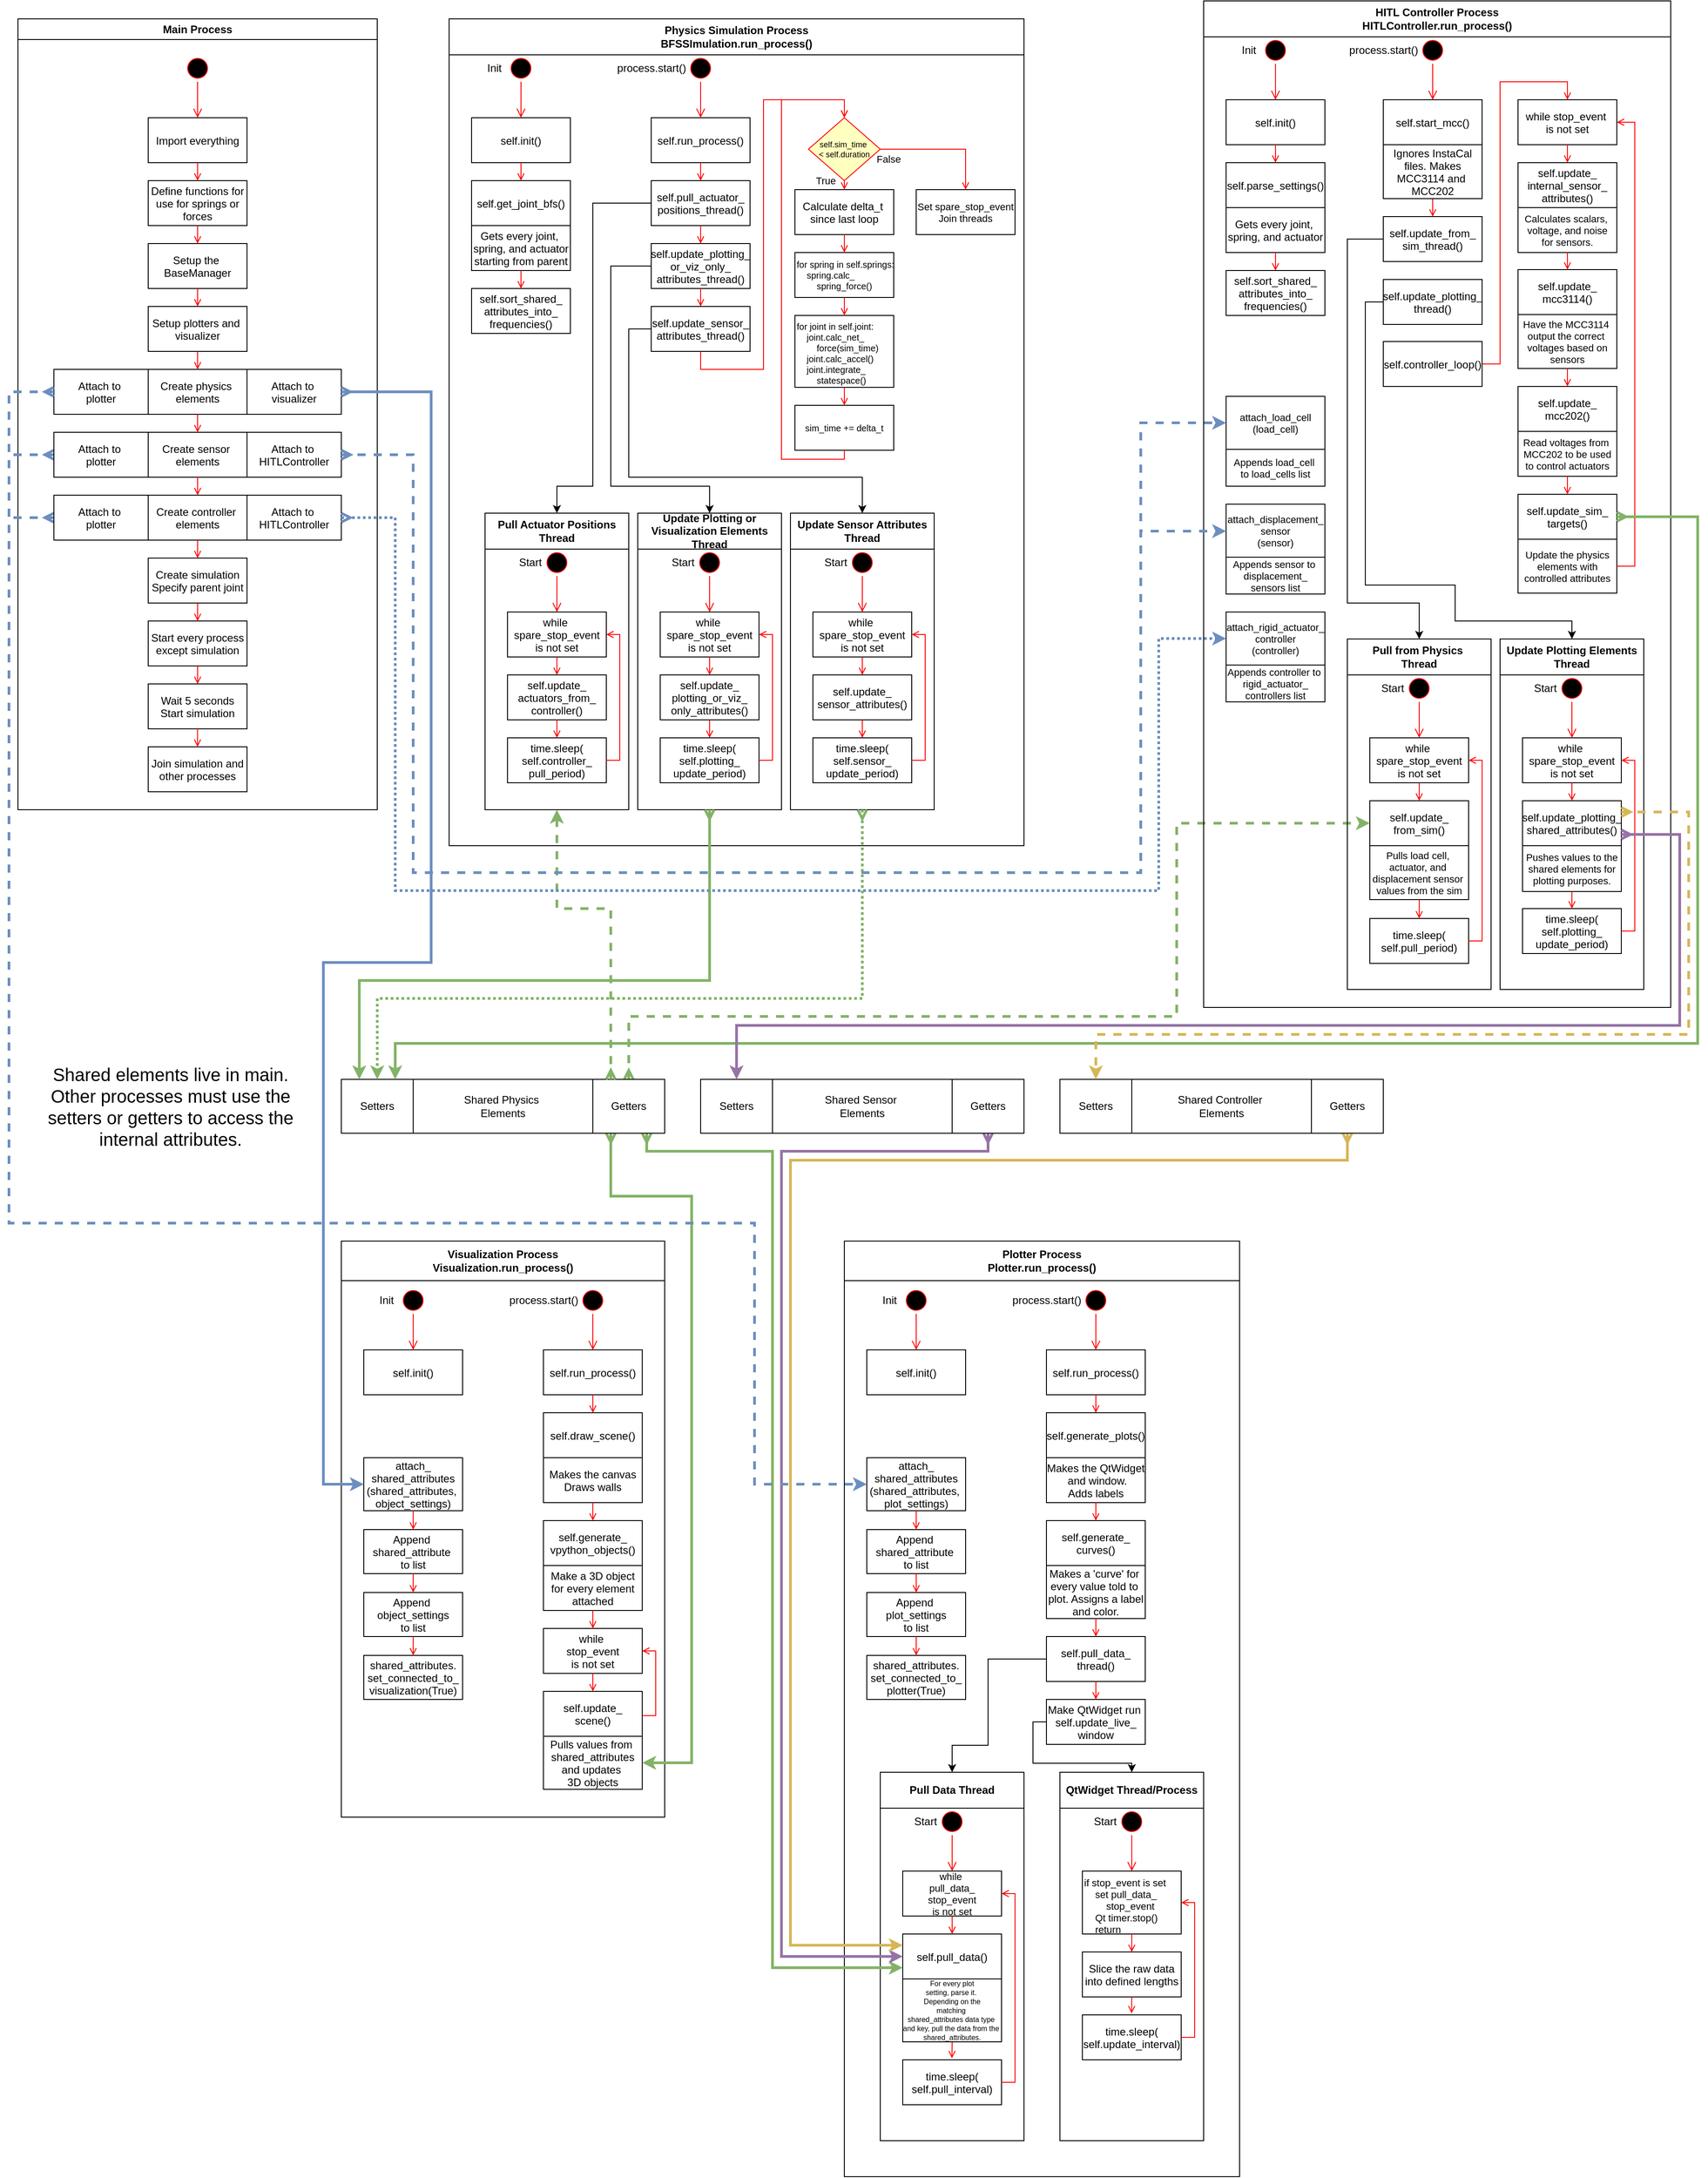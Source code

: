 <mxfile version="24.0.4" type="device">
  <diagram name="Page-1" id="e7e014a7-5840-1c2e-5031-d8a46d1fe8dd">
    <mxGraphModel dx="3771" dy="3015" grid="1" gridSize="10" guides="1" tooltips="1" connect="1" arrows="1" fold="1" page="1" pageScale="1" pageWidth="1169" pageHeight="826" background="none" math="0" shadow="0">
      <root>
        <mxCell id="0" />
        <mxCell id="1" parent="0" />
        <mxCell id="2" value="Main Process" style="swimlane;whiteSpace=wrap" parent="1" vertex="1">
          <mxGeometry x="120" y="-40" width="400" height="880" as="geometry" />
        </mxCell>
        <mxCell id="5" value="" style="ellipse;shape=startState;fillColor=#000000;strokeColor=#ff0000;" parent="2" vertex="1">
          <mxGeometry x="185" y="40" width="30" height="30" as="geometry" />
        </mxCell>
        <mxCell id="6" value="" style="edgeStyle=elbowEdgeStyle;elbow=horizontal;verticalAlign=bottom;endArrow=open;endSize=8;strokeColor=#FF0000;endFill=1;rounded=0" parent="2" source="5" target="7" edge="1">
          <mxGeometry x="100" y="40" as="geometry">
            <mxPoint x="200" y="110" as="targetPoint" />
          </mxGeometry>
        </mxCell>
        <mxCell id="7" value="Import everything" style="" parent="2" vertex="1">
          <mxGeometry x="145" y="110" width="110" height="50" as="geometry" />
        </mxCell>
        <mxCell id="8" value="Define functions for&#xa;use for springs or&#xa;forces" style="" parent="2" vertex="1">
          <mxGeometry x="145" y="180" width="110" height="50" as="geometry" />
        </mxCell>
        <mxCell id="9" value="" style="endArrow=open;strokeColor=#FF0000;endFill=1;rounded=0" parent="2" source="7" target="8" edge="1">
          <mxGeometry relative="1" as="geometry" />
        </mxCell>
        <mxCell id="10" value="Setup the &#xa;BaseManager" style="" parent="2" vertex="1">
          <mxGeometry x="145" y="250" width="110" height="50" as="geometry" />
        </mxCell>
        <mxCell id="11" value="" style="endArrow=open;strokeColor=#FF0000;endFill=1;rounded=0" parent="2" source="8" target="10" edge="1">
          <mxGeometry relative="1" as="geometry" />
        </mxCell>
        <mxCell id="5lRHtz4w3CTXp7x9gX43-390" value="Setup plotters and &#xa;visualizer" style="" vertex="1" parent="2">
          <mxGeometry x="145" y="320" width="110" height="50" as="geometry" />
        </mxCell>
        <mxCell id="5lRHtz4w3CTXp7x9gX43-391" value="" style="endArrow=open;strokeColor=#FF0000;endFill=1;rounded=0;exitX=0.5;exitY=1;exitDx=0;exitDy=0;" edge="1" parent="2" target="5lRHtz4w3CTXp7x9gX43-390" source="10">
          <mxGeometry relative="1" as="geometry">
            <mxPoint x="200" y="300" as="sourcePoint" />
          </mxGeometry>
        </mxCell>
        <mxCell id="5lRHtz4w3CTXp7x9gX43-392" value="Create physics &#xa;elements" style="" vertex="1" parent="2">
          <mxGeometry x="145" y="390" width="110" height="50" as="geometry" />
        </mxCell>
        <mxCell id="5lRHtz4w3CTXp7x9gX43-393" value="" style="endArrow=open;strokeColor=#FF0000;endFill=1;rounded=0" edge="1" parent="2" source="5lRHtz4w3CTXp7x9gX43-390" target="5lRHtz4w3CTXp7x9gX43-392">
          <mxGeometry relative="1" as="geometry" />
        </mxCell>
        <mxCell id="5lRHtz4w3CTXp7x9gX43-394" value="Create sensor &#xa;elements" style="" vertex="1" parent="2">
          <mxGeometry x="145" y="460" width="110" height="50" as="geometry" />
        </mxCell>
        <mxCell id="5lRHtz4w3CTXp7x9gX43-395" value="" style="endArrow=open;strokeColor=#FF0000;endFill=1;rounded=0;exitX=0.5;exitY=1;exitDx=0;exitDy=0;" edge="1" parent="2" target="5lRHtz4w3CTXp7x9gX43-394" source="5lRHtz4w3CTXp7x9gX43-392">
          <mxGeometry relative="1" as="geometry">
            <mxPoint x="200" y="440" as="sourcePoint" />
          </mxGeometry>
        </mxCell>
        <mxCell id="5lRHtz4w3CTXp7x9gX43-396" value="Create controller &#xa;elements" style="" vertex="1" parent="2">
          <mxGeometry x="145" y="530" width="110" height="50" as="geometry" />
        </mxCell>
        <mxCell id="5lRHtz4w3CTXp7x9gX43-397" value="" style="endArrow=open;strokeColor=#FF0000;endFill=1;rounded=0" edge="1" parent="2" source="5lRHtz4w3CTXp7x9gX43-394" target="5lRHtz4w3CTXp7x9gX43-396">
          <mxGeometry relative="1" as="geometry" />
        </mxCell>
        <mxCell id="5lRHtz4w3CTXp7x9gX43-400" value="Attach to &#xa;plotter" style="" vertex="1" parent="2">
          <mxGeometry x="40" y="390" width="105" height="50" as="geometry" />
        </mxCell>
        <mxCell id="5lRHtz4w3CTXp7x9gX43-401" value="Attach to &#xa;visualizer" style="" vertex="1" parent="2">
          <mxGeometry x="255" y="390" width="105" height="50" as="geometry" />
        </mxCell>
        <mxCell id="5lRHtz4w3CTXp7x9gX43-456" style="edgeStyle=orthogonalEdgeStyle;rounded=0;orthogonalLoop=1;jettySize=auto;html=1;exitX=0;exitY=0.5;exitDx=0;exitDy=0;endArrow=none;endFill=0;strokeWidth=3;fillColor=#dae8fc;strokeColor=#6c8ebf;startArrow=ERmany;startFill=0;dashed=1;" edge="1" parent="2" source="5lRHtz4w3CTXp7x9gX43-402">
          <mxGeometry relative="1" as="geometry">
            <mxPoint x="-10" y="485" as="targetPoint" />
          </mxGeometry>
        </mxCell>
        <mxCell id="5lRHtz4w3CTXp7x9gX43-402" value="Attach to &#xa;plotter" style="" vertex="1" parent="2">
          <mxGeometry x="40" y="460" width="105" height="50" as="geometry" />
        </mxCell>
        <mxCell id="5lRHtz4w3CTXp7x9gX43-457" style="edgeStyle=orthogonalEdgeStyle;rounded=0;orthogonalLoop=1;jettySize=auto;html=1;exitX=0;exitY=0.5;exitDx=0;exitDy=0;strokeWidth=3;endArrow=none;endFill=0;fillColor=#dae8fc;strokeColor=#6c8ebf;startArrow=ERmany;startFill=0;dashed=1;" edge="1" parent="2" source="5lRHtz4w3CTXp7x9gX43-404">
          <mxGeometry relative="1" as="geometry">
            <mxPoint x="-10" y="555" as="targetPoint" />
          </mxGeometry>
        </mxCell>
        <mxCell id="5lRHtz4w3CTXp7x9gX43-404" value="Attach to &#xa;plotter" style="" vertex="1" parent="2">
          <mxGeometry x="40" y="530" width="105" height="50" as="geometry" />
        </mxCell>
        <mxCell id="5lRHtz4w3CTXp7x9gX43-406" value="Attach to &#xa;HITLController" style="" vertex="1" parent="2">
          <mxGeometry x="255" y="460" width="105" height="50" as="geometry" />
        </mxCell>
        <mxCell id="5lRHtz4w3CTXp7x9gX43-408" value="Attach to &#xa;HITLController" style="" vertex="1" parent="2">
          <mxGeometry x="255" y="530" width="105" height="50" as="geometry" />
        </mxCell>
        <mxCell id="5lRHtz4w3CTXp7x9gX43-410" value="Create simulation&#xa;Specify parent joint" style="" vertex="1" parent="2">
          <mxGeometry x="145" y="600" width="110" height="50" as="geometry" />
        </mxCell>
        <mxCell id="5lRHtz4w3CTXp7x9gX43-411" value="" style="endArrow=open;strokeColor=#FF0000;endFill=1;rounded=0;exitX=0.5;exitY=1;exitDx=0;exitDy=0;entryX=0.5;entryY=0;entryDx=0;entryDy=0;" edge="1" parent="2" source="5lRHtz4w3CTXp7x9gX43-396" target="5lRHtz4w3CTXp7x9gX43-410">
          <mxGeometry relative="1" as="geometry">
            <mxPoint x="210" y="520" as="sourcePoint" />
            <mxPoint x="210" y="540" as="targetPoint" />
          </mxGeometry>
        </mxCell>
        <mxCell id="5lRHtz4w3CTXp7x9gX43-412" value="Start every process&#xa;except simulation" style="" vertex="1" parent="2">
          <mxGeometry x="145" y="670" width="110" height="50" as="geometry" />
        </mxCell>
        <mxCell id="5lRHtz4w3CTXp7x9gX43-413" value="" style="endArrow=open;strokeColor=#FF0000;endFill=1;rounded=0;exitX=0.5;exitY=1;exitDx=0;exitDy=0;entryX=0.5;entryY=0;entryDx=0;entryDy=0;" edge="1" parent="2" source="5lRHtz4w3CTXp7x9gX43-410" target="5lRHtz4w3CTXp7x9gX43-412">
          <mxGeometry relative="1" as="geometry">
            <mxPoint x="210" y="590" as="sourcePoint" />
            <mxPoint x="210" y="610" as="targetPoint" />
          </mxGeometry>
        </mxCell>
        <mxCell id="5lRHtz4w3CTXp7x9gX43-414" value="Wait 5 seconds&#xa;Start simulation" style="" vertex="1" parent="2">
          <mxGeometry x="145" y="740" width="110" height="50" as="geometry" />
        </mxCell>
        <mxCell id="5lRHtz4w3CTXp7x9gX43-415" value="" style="endArrow=open;strokeColor=#FF0000;endFill=1;rounded=0;exitX=0.5;exitY=1;exitDx=0;exitDy=0;entryX=0.5;entryY=0;entryDx=0;entryDy=0;" edge="1" parent="2" source="5lRHtz4w3CTXp7x9gX43-412" target="5lRHtz4w3CTXp7x9gX43-414">
          <mxGeometry relative="1" as="geometry">
            <mxPoint x="210" y="660" as="sourcePoint" />
            <mxPoint x="210" y="680" as="targetPoint" />
          </mxGeometry>
        </mxCell>
        <mxCell id="5lRHtz4w3CTXp7x9gX43-416" value="Join simulation and&#xa;other processes" style="" vertex="1" parent="2">
          <mxGeometry x="145" y="810" width="110" height="50" as="geometry" />
        </mxCell>
        <mxCell id="5lRHtz4w3CTXp7x9gX43-417" value="" style="endArrow=open;strokeColor=#FF0000;endFill=1;rounded=0;exitX=0.5;exitY=1;exitDx=0;exitDy=0;entryX=0.5;entryY=0;entryDx=0;entryDy=0;" edge="1" parent="2">
          <mxGeometry relative="1" as="geometry">
            <mxPoint x="199.89" y="790" as="sourcePoint" />
            <mxPoint x="199.89" y="810" as="targetPoint" />
          </mxGeometry>
        </mxCell>
        <mxCell id="3" value="Physics Simulation Process&#xa;BFSSImulation.run_process()" style="swimlane;whiteSpace=wrap;startSize=40;" parent="1" vertex="1">
          <mxGeometry x="600" y="-40" width="640" height="920" as="geometry" />
        </mxCell>
        <mxCell id="13" value="" style="ellipse;shape=startState;fillColor=#000000;strokeColor=#ff0000;" parent="3" vertex="1">
          <mxGeometry x="65" y="40" width="30" height="30" as="geometry" />
        </mxCell>
        <mxCell id="14" value="" style="edgeStyle=elbowEdgeStyle;elbow=horizontal;verticalAlign=bottom;endArrow=open;endSize=8;strokeColor=#FF0000;endFill=1;rounded=0" parent="3" source="13" target="15" edge="1">
          <mxGeometry x="40" y="20" as="geometry">
            <mxPoint x="60" y="90" as="targetPoint" />
          </mxGeometry>
        </mxCell>
        <mxCell id="15" value="self.init()" style="" parent="3" vertex="1">
          <mxGeometry x="25" y="110" width="110" height="50" as="geometry" />
        </mxCell>
        <mxCell id="16" value="self.get_joint_bfs()" style="" parent="3" vertex="1">
          <mxGeometry x="25" y="180" width="110" height="50" as="geometry" />
        </mxCell>
        <mxCell id="17" value="" style="endArrow=open;strokeColor=#FF0000;endFill=1;rounded=0" parent="3" source="15" target="16" edge="1">
          <mxGeometry relative="1" as="geometry" />
        </mxCell>
        <mxCell id="18" value="Gets every joint, &#xa;spring, and actuator&#xa;starting from parent" style="" parent="3" vertex="1">
          <mxGeometry x="25" y="230" width="110" height="50" as="geometry" />
        </mxCell>
        <mxCell id="19" value="" style="endArrow=open;strokeColor=#FF0000;endFill=1;rounded=0;exitX=0.5;exitY=1;exitDx=0;exitDy=0;entryX=0.5;entryY=0;entryDx=0;entryDy=0;" parent="3" source="18" target="5lRHtz4w3CTXp7x9gX43-192" edge="1">
          <mxGeometry relative="1" as="geometry" />
        </mxCell>
        <mxCell id="5lRHtz4w3CTXp7x9gX43-82" value="Init" style="text;html=1;align=center;verticalAlign=middle;resizable=0;points=[];autosize=1;strokeColor=none;fillColor=none;" vertex="1" parent="3">
          <mxGeometry x="30" y="40" width="40" height="30" as="geometry" />
        </mxCell>
        <mxCell id="5lRHtz4w3CTXp7x9gX43-83" value="" style="ellipse;shape=startState;fillColor=#000000;strokeColor=#ff0000;" vertex="1" parent="3">
          <mxGeometry x="265" y="40" width="30" height="30" as="geometry" />
        </mxCell>
        <mxCell id="5lRHtz4w3CTXp7x9gX43-84" value="" style="edgeStyle=elbowEdgeStyle;elbow=horizontal;verticalAlign=bottom;endArrow=open;endSize=8;strokeColor=#FF0000;endFill=1;rounded=0" edge="1" parent="3" source="5lRHtz4w3CTXp7x9gX43-83">
          <mxGeometry x="-440" y="-100" as="geometry">
            <mxPoint x="280" y="110" as="targetPoint" />
          </mxGeometry>
        </mxCell>
        <mxCell id="5lRHtz4w3CTXp7x9gX43-85" value="process.start()" style="text;html=1;align=center;verticalAlign=middle;resizable=0;points=[];autosize=1;strokeColor=none;fillColor=none;" vertex="1" parent="3">
          <mxGeometry x="175" y="40" width="100" height="30" as="geometry" />
        </mxCell>
        <mxCell id="5lRHtz4w3CTXp7x9gX43-86" value="self.run_process()" style="" vertex="1" parent="3">
          <mxGeometry x="225" y="110" width="110" height="50" as="geometry" />
        </mxCell>
        <mxCell id="5lRHtz4w3CTXp7x9gX43-87" value="Pull Actuator Positions Thread" style="swimlane;whiteSpace=wrap;startSize=40;" vertex="1" parent="3">
          <mxGeometry x="40" y="550" width="160" height="330" as="geometry" />
        </mxCell>
        <mxCell id="5lRHtz4w3CTXp7x9gX43-88" value="" style="ellipse;shape=startState;fillColor=#000000;strokeColor=#ff0000;" vertex="1" parent="5lRHtz4w3CTXp7x9gX43-87">
          <mxGeometry x="65" y="40" width="30" height="30" as="geometry" />
        </mxCell>
        <mxCell id="5lRHtz4w3CTXp7x9gX43-89" value="" style="edgeStyle=elbowEdgeStyle;elbow=horizontal;verticalAlign=bottom;endArrow=open;endSize=8;strokeColor=#FF0000;endFill=1;rounded=0" edge="1" parent="5lRHtz4w3CTXp7x9gX43-87" target="5lRHtz4w3CTXp7x9gX43-90">
          <mxGeometry x="40" y="20" as="geometry">
            <mxPoint x="60" y="90" as="targetPoint" />
            <mxPoint x="80" y="70" as="sourcePoint" />
          </mxGeometry>
        </mxCell>
        <mxCell id="5lRHtz4w3CTXp7x9gX43-90" value="while &#xa;spare_stop_event&#xa;is not set" style="" vertex="1" parent="5lRHtz4w3CTXp7x9gX43-87">
          <mxGeometry x="25" y="110" width="110" height="50" as="geometry" />
        </mxCell>
        <mxCell id="5lRHtz4w3CTXp7x9gX43-92" value="" style="endArrow=open;strokeColor=#FF0000;endFill=1;rounded=0;entryX=0.5;entryY=0;entryDx=0;entryDy=0;" edge="1" parent="5lRHtz4w3CTXp7x9gX43-87" source="5lRHtz4w3CTXp7x9gX43-90" target="5lRHtz4w3CTXp7x9gX43-108">
          <mxGeometry relative="1" as="geometry">
            <mxPoint x="80" y="180" as="targetPoint" />
          </mxGeometry>
        </mxCell>
        <mxCell id="5lRHtz4w3CTXp7x9gX43-95" value="Start" style="text;html=1;align=center;verticalAlign=middle;resizable=0;points=[];autosize=1;strokeColor=none;fillColor=none;" vertex="1" parent="5lRHtz4w3CTXp7x9gX43-87">
          <mxGeometry x="25" y="40" width="50" height="30" as="geometry" />
        </mxCell>
        <mxCell id="5lRHtz4w3CTXp7x9gX43-108" value="self.update_&#xa;actuators_from_&#xa;controller()" style="" vertex="1" parent="5lRHtz4w3CTXp7x9gX43-87">
          <mxGeometry x="25" y="180" width="110" height="50" as="geometry" />
        </mxCell>
        <mxCell id="5lRHtz4w3CTXp7x9gX43-119" value="" style="endArrow=open;strokeColor=#FF0000;endFill=1;rounded=0;entryX=0.5;entryY=0;entryDx=0;entryDy=0;" edge="1" parent="5lRHtz4w3CTXp7x9gX43-87" target="5lRHtz4w3CTXp7x9gX43-120">
          <mxGeometry relative="1" as="geometry">
            <mxPoint x="80" y="230" as="sourcePoint" />
            <mxPoint x="80" y="250" as="targetPoint" />
          </mxGeometry>
        </mxCell>
        <mxCell id="5lRHtz4w3CTXp7x9gX43-120" value="time.sleep(&#xa;self.controller_&#xa;pull_period)" style="" vertex="1" parent="5lRHtz4w3CTXp7x9gX43-87">
          <mxGeometry x="25" y="250" width="110" height="50" as="geometry" />
        </mxCell>
        <mxCell id="5lRHtz4w3CTXp7x9gX43-492" value="" style="endArrow=open;strokeColor=#FF0000;endFill=1;rounded=0;entryX=1;entryY=0.5;entryDx=0;entryDy=0;exitX=1;exitY=0.5;exitDx=0;exitDy=0;" edge="1" parent="5lRHtz4w3CTXp7x9gX43-87" source="5lRHtz4w3CTXp7x9gX43-120" target="5lRHtz4w3CTXp7x9gX43-90">
          <mxGeometry relative="1" as="geometry">
            <mxPoint x="90" y="240" as="sourcePoint" />
            <mxPoint x="90" y="260" as="targetPoint" />
            <Array as="points">
              <mxPoint x="150" y="275" />
              <mxPoint x="150" y="135" />
            </Array>
          </mxGeometry>
        </mxCell>
        <mxCell id="5lRHtz4w3CTXp7x9gX43-101" value="" style="endArrow=open;strokeColor=#FF0000;endFill=1;rounded=0;exitX=0.5;exitY=1;exitDx=0;exitDy=0;entryX=0.5;entryY=0;entryDx=0;entryDy=0;" edge="1" parent="3" source="5lRHtz4w3CTXp7x9gX43-86" target="5lRHtz4w3CTXp7x9gX43-103">
          <mxGeometry relative="1" as="geometry">
            <mxPoint x="170" y="170" as="sourcePoint" />
            <mxPoint x="280" y="185" as="targetPoint" />
          </mxGeometry>
        </mxCell>
        <mxCell id="5lRHtz4w3CTXp7x9gX43-102" value="self.sim_time &#xa;&lt; self.duration" style="rhombus;fillColor=#ffffc0;strokeColor=#ff0000;fontSize=9;" vertex="1" parent="3">
          <mxGeometry x="400" y="110" width="80" height="70" as="geometry" />
        </mxCell>
        <mxCell id="5lRHtz4w3CTXp7x9gX43-105" style="edgeStyle=orthogonalEdgeStyle;rounded=0;orthogonalLoop=1;jettySize=auto;html=1;entryX=0.5;entryY=0;entryDx=0;entryDy=0;exitX=0;exitY=0.5;exitDx=0;exitDy=0;" edge="1" parent="3" source="5lRHtz4w3CTXp7x9gX43-103" target="5lRHtz4w3CTXp7x9gX43-87">
          <mxGeometry relative="1" as="geometry">
            <Array as="points">
              <mxPoint x="160" y="205" />
              <mxPoint x="160" y="520" />
              <mxPoint x="120" y="520" />
            </Array>
          </mxGeometry>
        </mxCell>
        <mxCell id="5lRHtz4w3CTXp7x9gX43-103" value="self.pull_actuator_&#xa;positions_thread()" style="fontStyle=0" vertex="1" parent="3">
          <mxGeometry x="225" y="180" width="110" height="50" as="geometry" />
        </mxCell>
        <mxCell id="5lRHtz4w3CTXp7x9gX43-142" style="edgeStyle=orthogonalEdgeStyle;rounded=0;orthogonalLoop=1;jettySize=auto;html=1;entryX=0.5;entryY=0;entryDx=0;entryDy=0;exitX=0;exitY=0.5;exitDx=0;exitDy=0;" edge="1" parent="3" source="5lRHtz4w3CTXp7x9gX43-106" target="5lRHtz4w3CTXp7x9gX43-122">
          <mxGeometry relative="1" as="geometry">
            <Array as="points">
              <mxPoint x="180" y="275" />
              <mxPoint x="180" y="520" />
              <mxPoint x="290" y="520" />
            </Array>
          </mxGeometry>
        </mxCell>
        <mxCell id="5lRHtz4w3CTXp7x9gX43-106" value="self.update_plotting_&#xa;or_viz_only_&#xa;attributes_thread()" style="fontStyle=0" vertex="1" parent="3">
          <mxGeometry x="225" y="250" width="110" height="50" as="geometry" />
        </mxCell>
        <mxCell id="5lRHtz4w3CTXp7x9gX43-107" value="" style="endArrow=open;strokeColor=#FF0000;endFill=1;rounded=0;exitX=0.5;exitY=1;exitDx=0;exitDy=0;entryX=0.5;entryY=0;entryDx=0;entryDy=0;" edge="1" parent="3" source="5lRHtz4w3CTXp7x9gX43-103" target="5lRHtz4w3CTXp7x9gX43-106">
          <mxGeometry relative="1" as="geometry">
            <mxPoint x="290" y="170" as="sourcePoint" />
            <mxPoint x="290" y="190" as="targetPoint" />
          </mxGeometry>
        </mxCell>
        <mxCell id="5lRHtz4w3CTXp7x9gX43-122" value="Update Plotting or Visualization Elements Thread" style="swimlane;whiteSpace=wrap;startSize=40;" vertex="1" parent="3">
          <mxGeometry x="210" y="550" width="160" height="330" as="geometry" />
        </mxCell>
        <mxCell id="5lRHtz4w3CTXp7x9gX43-123" value="" style="ellipse;shape=startState;fillColor=#000000;strokeColor=#ff0000;" vertex="1" parent="5lRHtz4w3CTXp7x9gX43-122">
          <mxGeometry x="65" y="40" width="30" height="30" as="geometry" />
        </mxCell>
        <mxCell id="5lRHtz4w3CTXp7x9gX43-124" value="" style="edgeStyle=elbowEdgeStyle;elbow=horizontal;verticalAlign=bottom;endArrow=open;endSize=8;strokeColor=#FF0000;endFill=1;rounded=0" edge="1" parent="5lRHtz4w3CTXp7x9gX43-122" target="5lRHtz4w3CTXp7x9gX43-125">
          <mxGeometry x="40" y="20" as="geometry">
            <mxPoint x="60" y="90" as="targetPoint" />
            <mxPoint x="80" y="70" as="sourcePoint" />
          </mxGeometry>
        </mxCell>
        <mxCell id="5lRHtz4w3CTXp7x9gX43-125" value="while &#xa;spare_stop_event&#xa;is not set" style="" vertex="1" parent="5lRHtz4w3CTXp7x9gX43-122">
          <mxGeometry x="25" y="110" width="110" height="50" as="geometry" />
        </mxCell>
        <mxCell id="5lRHtz4w3CTXp7x9gX43-126" value="" style="endArrow=open;strokeColor=#FF0000;endFill=1;rounded=0;entryX=0.5;entryY=0;entryDx=0;entryDy=0;" edge="1" parent="5lRHtz4w3CTXp7x9gX43-122" source="5lRHtz4w3CTXp7x9gX43-125" target="5lRHtz4w3CTXp7x9gX43-128">
          <mxGeometry relative="1" as="geometry">
            <mxPoint x="80" y="180" as="targetPoint" />
          </mxGeometry>
        </mxCell>
        <mxCell id="5lRHtz4w3CTXp7x9gX43-127" value="Start" style="text;html=1;align=center;verticalAlign=middle;resizable=0;points=[];autosize=1;strokeColor=none;fillColor=none;" vertex="1" parent="5lRHtz4w3CTXp7x9gX43-122">
          <mxGeometry x="25" y="40" width="50" height="30" as="geometry" />
        </mxCell>
        <mxCell id="5lRHtz4w3CTXp7x9gX43-128" value="self.update_&#xa;plotting_or_viz_&#xa;only_attributes()" style="" vertex="1" parent="5lRHtz4w3CTXp7x9gX43-122">
          <mxGeometry x="25" y="180" width="110" height="50" as="geometry" />
        </mxCell>
        <mxCell id="5lRHtz4w3CTXp7x9gX43-129" value="" style="endArrow=open;strokeColor=#FF0000;endFill=1;rounded=0;entryX=0.5;entryY=0;entryDx=0;entryDy=0;" edge="1" parent="5lRHtz4w3CTXp7x9gX43-122" target="5lRHtz4w3CTXp7x9gX43-131">
          <mxGeometry relative="1" as="geometry">
            <mxPoint x="80" y="230" as="sourcePoint" />
            <mxPoint x="80" y="250" as="targetPoint" />
          </mxGeometry>
        </mxCell>
        <mxCell id="5lRHtz4w3CTXp7x9gX43-131" value="time.sleep(&#xa;self.plotting_&#xa;update_period)" style="" vertex="1" parent="5lRHtz4w3CTXp7x9gX43-122">
          <mxGeometry x="25" y="250" width="110" height="50" as="geometry" />
        </mxCell>
        <mxCell id="5lRHtz4w3CTXp7x9gX43-493" value="" style="endArrow=open;strokeColor=#FF0000;endFill=1;rounded=0;entryX=1;entryY=0.5;entryDx=0;entryDy=0;exitX=1;exitY=0.5;exitDx=0;exitDy=0;" edge="1" parent="5lRHtz4w3CTXp7x9gX43-122">
          <mxGeometry relative="1" as="geometry">
            <mxPoint x="135" y="275" as="sourcePoint" />
            <mxPoint x="135" y="135" as="targetPoint" />
            <Array as="points">
              <mxPoint x="150" y="275" />
              <mxPoint x="150" y="135" />
            </Array>
          </mxGeometry>
        </mxCell>
        <mxCell id="5lRHtz4w3CTXp7x9gX43-132" value="Update Sensor Attributes Thread" style="swimlane;whiteSpace=wrap;startSize=40;" vertex="1" parent="3">
          <mxGeometry x="380" y="550" width="160" height="330" as="geometry" />
        </mxCell>
        <mxCell id="5lRHtz4w3CTXp7x9gX43-133" value="" style="ellipse;shape=startState;fillColor=#000000;strokeColor=#ff0000;" vertex="1" parent="5lRHtz4w3CTXp7x9gX43-132">
          <mxGeometry x="65" y="40" width="30" height="30" as="geometry" />
        </mxCell>
        <mxCell id="5lRHtz4w3CTXp7x9gX43-134" value="" style="edgeStyle=elbowEdgeStyle;elbow=horizontal;verticalAlign=bottom;endArrow=open;endSize=8;strokeColor=#FF0000;endFill=1;rounded=0" edge="1" parent="5lRHtz4w3CTXp7x9gX43-132" target="5lRHtz4w3CTXp7x9gX43-135">
          <mxGeometry x="40" y="20" as="geometry">
            <mxPoint x="60" y="90" as="targetPoint" />
            <mxPoint x="80" y="70" as="sourcePoint" />
          </mxGeometry>
        </mxCell>
        <mxCell id="5lRHtz4w3CTXp7x9gX43-135" value="while &#xa;spare_stop_event&#xa;is not set" style="" vertex="1" parent="5lRHtz4w3CTXp7x9gX43-132">
          <mxGeometry x="25" y="110" width="110" height="50" as="geometry" />
        </mxCell>
        <mxCell id="5lRHtz4w3CTXp7x9gX43-136" value="" style="endArrow=open;strokeColor=#FF0000;endFill=1;rounded=0;entryX=0.5;entryY=0;entryDx=0;entryDy=0;" edge="1" parent="5lRHtz4w3CTXp7x9gX43-132" source="5lRHtz4w3CTXp7x9gX43-135" target="5lRHtz4w3CTXp7x9gX43-138">
          <mxGeometry relative="1" as="geometry">
            <mxPoint x="80" y="180" as="targetPoint" />
          </mxGeometry>
        </mxCell>
        <mxCell id="5lRHtz4w3CTXp7x9gX43-137" value="Start" style="text;html=1;align=center;verticalAlign=middle;resizable=0;points=[];autosize=1;strokeColor=none;fillColor=none;" vertex="1" parent="5lRHtz4w3CTXp7x9gX43-132">
          <mxGeometry x="25" y="40" width="50" height="30" as="geometry" />
        </mxCell>
        <mxCell id="5lRHtz4w3CTXp7x9gX43-138" value="self.update_&#xa;sensor_attributes()" style="" vertex="1" parent="5lRHtz4w3CTXp7x9gX43-132">
          <mxGeometry x="25" y="180" width="110" height="50" as="geometry" />
        </mxCell>
        <mxCell id="5lRHtz4w3CTXp7x9gX43-139" value="" style="endArrow=open;strokeColor=#FF0000;endFill=1;rounded=0;entryX=0.5;entryY=0;entryDx=0;entryDy=0;" edge="1" parent="5lRHtz4w3CTXp7x9gX43-132" target="5lRHtz4w3CTXp7x9gX43-141">
          <mxGeometry relative="1" as="geometry">
            <mxPoint x="80" y="230" as="sourcePoint" />
            <mxPoint x="80" y="250" as="targetPoint" />
          </mxGeometry>
        </mxCell>
        <mxCell id="5lRHtz4w3CTXp7x9gX43-141" value="time.sleep(&#xa;self.sensor_&#xa;update_period)" style="" vertex="1" parent="5lRHtz4w3CTXp7x9gX43-132">
          <mxGeometry x="25" y="250" width="110" height="50" as="geometry" />
        </mxCell>
        <mxCell id="5lRHtz4w3CTXp7x9gX43-494" value="" style="endArrow=open;strokeColor=#FF0000;endFill=1;rounded=0;entryX=1;entryY=0.5;entryDx=0;entryDy=0;exitX=1;exitY=0.5;exitDx=0;exitDy=0;" edge="1" parent="5lRHtz4w3CTXp7x9gX43-132">
          <mxGeometry relative="1" as="geometry">
            <mxPoint x="135" y="275" as="sourcePoint" />
            <mxPoint x="135" y="135" as="targetPoint" />
            <Array as="points">
              <mxPoint x="150" y="275" />
              <mxPoint x="150" y="135" />
            </Array>
          </mxGeometry>
        </mxCell>
        <mxCell id="5lRHtz4w3CTXp7x9gX43-147" style="edgeStyle=orthogonalEdgeStyle;rounded=0;orthogonalLoop=1;jettySize=auto;html=1;exitX=0;exitY=0.5;exitDx=0;exitDy=0;entryX=0.5;entryY=0;entryDx=0;entryDy=0;" edge="1" parent="3" source="5lRHtz4w3CTXp7x9gX43-144" target="5lRHtz4w3CTXp7x9gX43-132">
          <mxGeometry relative="1" as="geometry">
            <Array as="points">
              <mxPoint x="200" y="345" />
              <mxPoint x="200" y="510" />
              <mxPoint x="460" y="510" />
            </Array>
          </mxGeometry>
        </mxCell>
        <mxCell id="5lRHtz4w3CTXp7x9gX43-144" value="self.update_sensor_&#xa;attributes_thread()" style="fontStyle=0" vertex="1" parent="3">
          <mxGeometry x="225" y="320" width="110" height="50" as="geometry" />
        </mxCell>
        <mxCell id="5lRHtz4w3CTXp7x9gX43-145" value="" style="endArrow=open;strokeColor=#FF0000;endFill=1;rounded=0;exitX=0.5;exitY=1;exitDx=0;exitDy=0;entryX=0.5;entryY=0;entryDx=0;entryDy=0;" edge="1" parent="3" source="5lRHtz4w3CTXp7x9gX43-106" target="5lRHtz4w3CTXp7x9gX43-144">
          <mxGeometry relative="1" as="geometry">
            <mxPoint x="290" y="240" as="sourcePoint" />
            <mxPoint x="290" y="260" as="targetPoint" />
          </mxGeometry>
        </mxCell>
        <mxCell id="5lRHtz4w3CTXp7x9gX43-149" value="" style="endArrow=open;strokeColor=#FF0000;endFill=1;rounded=0;exitX=0.5;exitY=1;exitDx=0;exitDy=0;entryX=0.5;entryY=0;entryDx=0;entryDy=0;" edge="1" parent="3" source="5lRHtz4w3CTXp7x9gX43-144" target="5lRHtz4w3CTXp7x9gX43-102">
          <mxGeometry relative="1" as="geometry">
            <mxPoint x="290" y="310" as="sourcePoint" />
            <mxPoint x="290" y="330" as="targetPoint" />
            <Array as="points">
              <mxPoint x="280" y="390" />
              <mxPoint x="350" y="390" />
              <mxPoint x="350" y="90" />
              <mxPoint x="440" y="90" />
            </Array>
          </mxGeometry>
        </mxCell>
        <mxCell id="5lRHtz4w3CTXp7x9gX43-150" value="Calculate delta_t &#xa;since last loop" style="" vertex="1" parent="3">
          <mxGeometry x="385" y="190" width="110" height="50" as="geometry" />
        </mxCell>
        <mxCell id="5lRHtz4w3CTXp7x9gX43-151" value="" style="endArrow=open;strokeColor=#FF0000;endFill=1;rounded=0;exitX=0.5;exitY=1;exitDx=0;exitDy=0;entryX=0.5;entryY=0;entryDx=0;entryDy=0;" edge="1" parent="3" source="5lRHtz4w3CTXp7x9gX43-102" target="5lRHtz4w3CTXp7x9gX43-150">
          <mxGeometry relative="1" as="geometry">
            <mxPoint x="290" y="170" as="sourcePoint" />
            <mxPoint x="290" y="190" as="targetPoint" />
          </mxGeometry>
        </mxCell>
        <mxCell id="5lRHtz4w3CTXp7x9gX43-152" value="True" style="edgeLabel;html=1;align=center;verticalAlign=middle;resizable=0;points=[];" vertex="1" connectable="0" parent="5lRHtz4w3CTXp7x9gX43-151">
          <mxGeometry x="-0.154" relative="1" as="geometry">
            <mxPoint x="-21" y="-4" as="offset" />
          </mxGeometry>
        </mxCell>
        <mxCell id="5lRHtz4w3CTXp7x9gX43-153" value="for spring in self.springs:&#xa;    spring.calc_&#xa;        spring_force()" style="fontSize=10;align=left;" vertex="1" parent="3">
          <mxGeometry x="385" y="260" width="110" height="50" as="geometry" />
        </mxCell>
        <mxCell id="5lRHtz4w3CTXp7x9gX43-154" value="" style="endArrow=open;strokeColor=#FF0000;endFill=1;rounded=0;exitX=0.5;exitY=1;exitDx=0;exitDy=0;entryX=0.5;entryY=0;entryDx=0;entryDy=0;" edge="1" parent="3" source="5lRHtz4w3CTXp7x9gX43-150" target="5lRHtz4w3CTXp7x9gX43-153">
          <mxGeometry relative="1" as="geometry">
            <mxPoint x="450" y="185" as="sourcePoint" />
            <mxPoint x="450" y="200" as="targetPoint" />
          </mxGeometry>
        </mxCell>
        <mxCell id="5lRHtz4w3CTXp7x9gX43-156" value="for joint in self.joint:&#xa;    joint.calc_net_&#xa;        force(sim_time)&#xa;    joint.calc_accel()&#xa;    joint.integrate_&#xa;        statespace()&#xa;" style="fontSize=10;align=left;verticalAlign=top;" vertex="1" parent="3">
          <mxGeometry x="385" y="330" width="110" height="80" as="geometry" />
        </mxCell>
        <mxCell id="5lRHtz4w3CTXp7x9gX43-157" value="" style="endArrow=open;strokeColor=#FF0000;endFill=1;rounded=0;exitX=0.5;exitY=1;exitDx=0;exitDy=0;entryX=0.5;entryY=0;entryDx=0;entryDy=0;" edge="1" parent="3" source="5lRHtz4w3CTXp7x9gX43-153" target="5lRHtz4w3CTXp7x9gX43-156">
          <mxGeometry relative="1" as="geometry">
            <mxPoint x="450" y="250" as="sourcePoint" />
            <mxPoint x="450" y="270" as="targetPoint" />
          </mxGeometry>
        </mxCell>
        <mxCell id="5lRHtz4w3CTXp7x9gX43-158" value="sim_time += delta_t" style="fontSize=10;align=center;" vertex="1" parent="3">
          <mxGeometry x="385" y="430" width="110" height="50" as="geometry" />
        </mxCell>
        <mxCell id="5lRHtz4w3CTXp7x9gX43-159" value="" style="endArrow=open;strokeColor=#FF0000;endFill=1;rounded=0;exitX=0.5;exitY=1;exitDx=0;exitDy=0;entryX=0.5;entryY=0;entryDx=0;entryDy=0;" edge="1" parent="3" source="5lRHtz4w3CTXp7x9gX43-156" target="5lRHtz4w3CTXp7x9gX43-158">
          <mxGeometry relative="1" as="geometry">
            <mxPoint x="450" y="320" as="sourcePoint" />
            <mxPoint x="450" y="340" as="targetPoint" />
          </mxGeometry>
        </mxCell>
        <mxCell id="5lRHtz4w3CTXp7x9gX43-162" value="Set spare_stop_event&#xa;Join threads" style="fontSize=11;" vertex="1" parent="3">
          <mxGeometry x="520" y="190" width="110" height="50" as="geometry" />
        </mxCell>
        <mxCell id="5lRHtz4w3CTXp7x9gX43-163" value="" style="endArrow=open;strokeColor=#FF0000;endFill=1;rounded=0;exitX=1;exitY=0.5;exitDx=0;exitDy=0;entryX=0.5;entryY=0;entryDx=0;entryDy=0;" edge="1" parent="3" source="5lRHtz4w3CTXp7x9gX43-102" target="5lRHtz4w3CTXp7x9gX43-162">
          <mxGeometry relative="1" as="geometry">
            <mxPoint x="480" y="138.5" as="sourcePoint" />
            <mxPoint x="575" y="186" as="targetPoint" />
            <Array as="points">
              <mxPoint x="575" y="145" />
            </Array>
          </mxGeometry>
        </mxCell>
        <mxCell id="5lRHtz4w3CTXp7x9gX43-164" value="False" style="edgeLabel;html=1;align=center;verticalAlign=middle;resizable=0;points=[];" vertex="1" connectable="0" parent="5lRHtz4w3CTXp7x9gX43-163">
          <mxGeometry x="-0.154" relative="1" as="geometry">
            <mxPoint x="-50" y="11" as="offset" />
          </mxGeometry>
        </mxCell>
        <mxCell id="5lRHtz4w3CTXp7x9gX43-192" value="self.sort_shared_&#xa;attributes_into_&#xa;frequencies()" style="" vertex="1" parent="3">
          <mxGeometry x="25" y="300" width="110" height="50" as="geometry" />
        </mxCell>
        <mxCell id="4" value="Visualization Process&#xa;Visualization.run_process()" style="swimlane;whiteSpace=wrap;startSize=44;" parent="1" vertex="1">
          <mxGeometry x="480" y="1320" width="360" height="641" as="geometry" />
        </mxCell>
        <mxCell id="5lRHtz4w3CTXp7x9gX43-173" value="" style="ellipse;shape=startState;fillColor=#000000;strokeColor=#ff0000;" vertex="1" parent="4">
          <mxGeometry x="65" y="51" width="30" height="30" as="geometry" />
        </mxCell>
        <mxCell id="5lRHtz4w3CTXp7x9gX43-174" value="" style="edgeStyle=elbowEdgeStyle;elbow=horizontal;verticalAlign=bottom;endArrow=open;endSize=8;strokeColor=#FF0000;endFill=1;rounded=0" edge="1" parent="4" source="5lRHtz4w3CTXp7x9gX43-173" target="5lRHtz4w3CTXp7x9gX43-175">
          <mxGeometry x="-80" y="-1219" as="geometry">
            <mxPoint x="60" y="101" as="targetPoint" />
          </mxGeometry>
        </mxCell>
        <mxCell id="5lRHtz4w3CTXp7x9gX43-175" value="self.init()" style="" vertex="1" parent="4">
          <mxGeometry x="25" y="121" width="110" height="50" as="geometry" />
        </mxCell>
        <mxCell id="5lRHtz4w3CTXp7x9gX43-180" value="Init" style="text;html=1;align=center;verticalAlign=middle;resizable=0;points=[];autosize=1;strokeColor=none;fillColor=none;" vertex="1" parent="4">
          <mxGeometry x="30" y="51" width="40" height="30" as="geometry" />
        </mxCell>
        <mxCell id="5lRHtz4w3CTXp7x9gX43-181" value="" style="ellipse;shape=startState;fillColor=#000000;strokeColor=#ff0000;" vertex="1" parent="4">
          <mxGeometry x="265" y="51" width="30" height="30" as="geometry" />
        </mxCell>
        <mxCell id="5lRHtz4w3CTXp7x9gX43-182" value="" style="edgeStyle=elbowEdgeStyle;elbow=horizontal;verticalAlign=bottom;endArrow=open;endSize=8;strokeColor=#FF0000;endFill=1;rounded=0" edge="1" parent="4" source="5lRHtz4w3CTXp7x9gX43-181">
          <mxGeometry x="-560" y="-1339" as="geometry">
            <mxPoint x="280" y="121" as="targetPoint" />
          </mxGeometry>
        </mxCell>
        <mxCell id="5lRHtz4w3CTXp7x9gX43-183" value="process.start()" style="text;html=1;align=center;verticalAlign=middle;resizable=0;points=[];autosize=1;strokeColor=none;fillColor=none;" vertex="1" parent="4">
          <mxGeometry x="175" y="51" width="100" height="30" as="geometry" />
        </mxCell>
        <mxCell id="5lRHtz4w3CTXp7x9gX43-184" value="self.run_process()" style="" vertex="1" parent="4">
          <mxGeometry x="225" y="121" width="110" height="50" as="geometry" />
        </mxCell>
        <mxCell id="5lRHtz4w3CTXp7x9gX43-185" value="" style="endArrow=open;strokeColor=#FF0000;endFill=1;rounded=0;exitX=0.5;exitY=1;exitDx=0;exitDy=0;entryX=0.5;entryY=0;entryDx=0;entryDy=0;" edge="1" parent="4" source="5lRHtz4w3CTXp7x9gX43-184" target="5lRHtz4w3CTXp7x9gX43-186">
          <mxGeometry relative="1" as="geometry">
            <mxPoint x="170" y="181" as="sourcePoint" />
            <mxPoint x="280" y="196" as="targetPoint" />
          </mxGeometry>
        </mxCell>
        <mxCell id="5lRHtz4w3CTXp7x9gX43-186" value="self.draw_scene()" style="fontStyle=0" vertex="1" parent="4">
          <mxGeometry x="225" y="191" width="110" height="50" as="geometry" />
        </mxCell>
        <mxCell id="5lRHtz4w3CTXp7x9gX43-187" value="Makes the canvas&#xa;Draws walls" style="fontStyle=0" vertex="1" parent="4">
          <mxGeometry x="225" y="241" width="110" height="50" as="geometry" />
        </mxCell>
        <mxCell id="5lRHtz4w3CTXp7x9gX43-189" value="" style="endArrow=open;strokeColor=#FF0000;endFill=1;rounded=0;exitX=0.5;exitY=1;exitDx=0;exitDy=0;entryX=0.5;entryY=0;entryDx=0;entryDy=0;" edge="1" parent="4" source="5lRHtz4w3CTXp7x9gX43-187" target="5lRHtz4w3CTXp7x9gX43-191">
          <mxGeometry relative="1" as="geometry">
            <mxPoint x="290" y="251" as="sourcePoint" />
            <mxPoint x="280" y="331" as="targetPoint" />
          </mxGeometry>
        </mxCell>
        <mxCell id="5lRHtz4w3CTXp7x9gX43-191" value="self.generate_&#xa;vpython_objects()" style="fontStyle=0" vertex="1" parent="4">
          <mxGeometry x="225" y="311" width="110" height="50" as="geometry" />
        </mxCell>
        <mxCell id="5lRHtz4w3CTXp7x9gX43-194" value="Make a 3D object&#xa;for every element&#xa;attached" style="fontStyle=0" vertex="1" parent="4">
          <mxGeometry x="225" y="361" width="110" height="50" as="geometry" />
        </mxCell>
        <mxCell id="5lRHtz4w3CTXp7x9gX43-202" value="Pulls values from &#xa;shared_attributes&#xa;and updates &#xa;3D objects" style="" vertex="1" parent="4">
          <mxGeometry x="225" y="551" width="110" height="59" as="geometry" />
        </mxCell>
        <mxCell id="5lRHtz4w3CTXp7x9gX43-227" value="attach_&#xa;shared_attributes&#xa;(shared_attributes, &#xa;object_settings)" style="" vertex="1" parent="4">
          <mxGeometry x="25" y="241" width="110" height="59" as="geometry" />
        </mxCell>
        <mxCell id="5lRHtz4w3CTXp7x9gX43-229" value="Append &#xa;shared_attribute &#xa;to list" style="" vertex="1" parent="4">
          <mxGeometry x="25" y="321" width="110" height="49" as="geometry" />
        </mxCell>
        <mxCell id="5lRHtz4w3CTXp7x9gX43-230" value="" style="endArrow=open;strokeColor=#FF0000;endFill=1;rounded=0;exitX=0.5;exitY=1;exitDx=0;exitDy=0;entryX=0.5;entryY=0;entryDx=0;entryDy=0;" edge="1" parent="4" source="5lRHtz4w3CTXp7x9gX43-227" target="5lRHtz4w3CTXp7x9gX43-229">
          <mxGeometry relative="1" as="geometry">
            <mxPoint x="290" y="301" as="sourcePoint" />
            <mxPoint x="290" y="321" as="targetPoint" />
          </mxGeometry>
        </mxCell>
        <mxCell id="5lRHtz4w3CTXp7x9gX43-232" value="Append &#xa;object_settings&#xa;to list" style="" vertex="1" parent="4">
          <mxGeometry x="25" y="391" width="110" height="49" as="geometry" />
        </mxCell>
        <mxCell id="5lRHtz4w3CTXp7x9gX43-233" value="" style="endArrow=open;strokeColor=#FF0000;endFill=1;rounded=0;exitX=0.5;exitY=1;exitDx=0;exitDy=0;entryX=0.5;entryY=0;entryDx=0;entryDy=0;" edge="1" parent="4" source="5lRHtz4w3CTXp7x9gX43-229" target="5lRHtz4w3CTXp7x9gX43-232">
          <mxGeometry relative="1" as="geometry">
            <mxPoint x="90" y="310" as="sourcePoint" />
            <mxPoint x="90" y="331" as="targetPoint" />
          </mxGeometry>
        </mxCell>
        <mxCell id="5lRHtz4w3CTXp7x9gX43-234" value="shared_attributes.&#xa;set_connected_to_&#xa;visualization(True)" style="" vertex="1" parent="4">
          <mxGeometry x="25" y="461" width="110" height="49" as="geometry" />
        </mxCell>
        <mxCell id="5lRHtz4w3CTXp7x9gX43-235" value="" style="endArrow=open;strokeColor=#FF0000;endFill=1;rounded=0;exitX=0.5;exitY=1;exitDx=0;exitDy=0;entryX=0.5;entryY=0;entryDx=0;entryDy=0;" edge="1" parent="4" source="5lRHtz4w3CTXp7x9gX43-232" target="5lRHtz4w3CTXp7x9gX43-234">
          <mxGeometry relative="1" as="geometry">
            <mxPoint x="90" y="380" as="sourcePoint" />
            <mxPoint x="90" y="401" as="targetPoint" />
          </mxGeometry>
        </mxCell>
        <mxCell id="5lRHtz4w3CTXp7x9gX43-161" value="" style="endArrow=open;strokeColor=#FF0000;endFill=1;rounded=0;exitX=0.5;exitY=1;exitDx=0;exitDy=0;" edge="1" parent="1" source="5lRHtz4w3CTXp7x9gX43-158">
          <mxGeometry relative="1" as="geometry">
            <mxPoint x="1050" y="210" as="sourcePoint" />
            <mxPoint x="1040" y="70" as="targetPoint" />
            <Array as="points">
              <mxPoint x="1040" y="450" />
              <mxPoint x="970" y="450" />
              <mxPoint x="970" y="50" />
              <mxPoint x="1040" y="50" />
            </Array>
          </mxGeometry>
        </mxCell>
        <mxCell id="5lRHtz4w3CTXp7x9gX43-197" value="while &#xa;stop_event&#xa;is not set" style="" vertex="1" parent="1">
          <mxGeometry x="705" y="1751" width="110" height="50" as="geometry" />
        </mxCell>
        <mxCell id="5lRHtz4w3CTXp7x9gX43-198" value="" style="endArrow=open;strokeColor=#FF0000;endFill=1;rounded=0;entryX=0.5;entryY=0;entryDx=0;entryDy=0;" edge="1" parent="1" source="5lRHtz4w3CTXp7x9gX43-197" target="5lRHtz4w3CTXp7x9gX43-199">
          <mxGeometry relative="1" as="geometry">
            <mxPoint x="760" y="1821" as="targetPoint" />
          </mxGeometry>
        </mxCell>
        <mxCell id="5lRHtz4w3CTXp7x9gX43-199" value="self.update_&#xa;scene()" style="" vertex="1" parent="1">
          <mxGeometry x="705" y="1821" width="110" height="50" as="geometry" />
        </mxCell>
        <mxCell id="5lRHtz4w3CTXp7x9gX43-203" value="" style="endArrow=open;strokeColor=#FF0000;endFill=1;rounded=0;exitX=0.5;exitY=1;exitDx=0;exitDy=0;entryX=0.5;entryY=0;entryDx=0;entryDy=0;" edge="1" parent="1" source="5lRHtz4w3CTXp7x9gX43-194" target="5lRHtz4w3CTXp7x9gX43-197">
          <mxGeometry relative="1" as="geometry">
            <mxPoint x="755" y="1731" as="sourcePoint" />
            <mxPoint x="755" y="1751" as="targetPoint" />
          </mxGeometry>
        </mxCell>
        <mxCell id="5lRHtz4w3CTXp7x9gX43-204" value="Plotter Process&#xa;Plotter.run_process()" style="swimlane;whiteSpace=wrap;startSize=44;" vertex="1" parent="1">
          <mxGeometry x="1040" y="1320" width="440" height="1041" as="geometry" />
        </mxCell>
        <mxCell id="5lRHtz4w3CTXp7x9gX43-205" value="" style="ellipse;shape=startState;fillColor=#000000;strokeColor=#ff0000;" vertex="1" parent="5lRHtz4w3CTXp7x9gX43-204">
          <mxGeometry x="65" y="51" width="30" height="30" as="geometry" />
        </mxCell>
        <mxCell id="5lRHtz4w3CTXp7x9gX43-206" value="" style="edgeStyle=elbowEdgeStyle;elbow=horizontal;verticalAlign=bottom;endArrow=open;endSize=8;strokeColor=#FF0000;endFill=1;rounded=0" edge="1" parent="5lRHtz4w3CTXp7x9gX43-204" source="5lRHtz4w3CTXp7x9gX43-205" target="5lRHtz4w3CTXp7x9gX43-207">
          <mxGeometry x="-80" y="-1219" as="geometry">
            <mxPoint x="60" y="101" as="targetPoint" />
          </mxGeometry>
        </mxCell>
        <mxCell id="5lRHtz4w3CTXp7x9gX43-207" value="self.init()" style="" vertex="1" parent="5lRHtz4w3CTXp7x9gX43-204">
          <mxGeometry x="25" y="121" width="110" height="50" as="geometry" />
        </mxCell>
        <mxCell id="5lRHtz4w3CTXp7x9gX43-208" value="Init" style="text;html=1;align=center;verticalAlign=middle;resizable=0;points=[];autosize=1;strokeColor=none;fillColor=none;" vertex="1" parent="5lRHtz4w3CTXp7x9gX43-204">
          <mxGeometry x="30" y="51" width="40" height="30" as="geometry" />
        </mxCell>
        <mxCell id="5lRHtz4w3CTXp7x9gX43-209" value="" style="ellipse;shape=startState;fillColor=#000000;strokeColor=#ff0000;" vertex="1" parent="5lRHtz4w3CTXp7x9gX43-204">
          <mxGeometry x="265" y="51" width="30" height="30" as="geometry" />
        </mxCell>
        <mxCell id="5lRHtz4w3CTXp7x9gX43-210" value="" style="edgeStyle=elbowEdgeStyle;elbow=horizontal;verticalAlign=bottom;endArrow=open;endSize=8;strokeColor=#FF0000;endFill=1;rounded=0" edge="1" parent="5lRHtz4w3CTXp7x9gX43-204" source="5lRHtz4w3CTXp7x9gX43-209">
          <mxGeometry x="-560" y="-1339" as="geometry">
            <mxPoint x="280" y="121" as="targetPoint" />
          </mxGeometry>
        </mxCell>
        <mxCell id="5lRHtz4w3CTXp7x9gX43-211" value="process.start()" style="text;html=1;align=center;verticalAlign=middle;resizable=0;points=[];autosize=1;strokeColor=none;fillColor=none;" vertex="1" parent="5lRHtz4w3CTXp7x9gX43-204">
          <mxGeometry x="175" y="51" width="100" height="30" as="geometry" />
        </mxCell>
        <mxCell id="5lRHtz4w3CTXp7x9gX43-212" value="self.run_process()" style="" vertex="1" parent="5lRHtz4w3CTXp7x9gX43-204">
          <mxGeometry x="225" y="121" width="110" height="50" as="geometry" />
        </mxCell>
        <mxCell id="5lRHtz4w3CTXp7x9gX43-213" value="" style="endArrow=open;strokeColor=#FF0000;endFill=1;rounded=0;exitX=0.5;exitY=1;exitDx=0;exitDy=0;entryX=0.5;entryY=0;entryDx=0;entryDy=0;" edge="1" parent="5lRHtz4w3CTXp7x9gX43-204" source="5lRHtz4w3CTXp7x9gX43-212" target="5lRHtz4w3CTXp7x9gX43-214">
          <mxGeometry relative="1" as="geometry">
            <mxPoint x="170" y="181" as="sourcePoint" />
            <mxPoint x="280" y="196" as="targetPoint" />
          </mxGeometry>
        </mxCell>
        <mxCell id="5lRHtz4w3CTXp7x9gX43-214" value="self.generate_plots()" style="fontStyle=0" vertex="1" parent="5lRHtz4w3CTXp7x9gX43-204">
          <mxGeometry x="225" y="191" width="110" height="50" as="geometry" />
        </mxCell>
        <mxCell id="5lRHtz4w3CTXp7x9gX43-215" value="Makes the QtWidget&#xa; and window.&#xa;Adds labels" style="fontStyle=0" vertex="1" parent="5lRHtz4w3CTXp7x9gX43-204">
          <mxGeometry x="225" y="241" width="110" height="50" as="geometry" />
        </mxCell>
        <mxCell id="5lRHtz4w3CTXp7x9gX43-216" value="" style="endArrow=open;strokeColor=#FF0000;endFill=1;rounded=0;exitX=0.5;exitY=1;exitDx=0;exitDy=0;entryX=0.5;entryY=0;entryDx=0;entryDy=0;" edge="1" parent="5lRHtz4w3CTXp7x9gX43-204" source="5lRHtz4w3CTXp7x9gX43-215" target="5lRHtz4w3CTXp7x9gX43-217">
          <mxGeometry relative="1" as="geometry">
            <mxPoint x="290" y="251" as="sourcePoint" />
            <mxPoint x="280" y="331" as="targetPoint" />
          </mxGeometry>
        </mxCell>
        <mxCell id="5lRHtz4w3CTXp7x9gX43-217" value="self.generate_&#xa;curves()" style="fontStyle=0" vertex="1" parent="5lRHtz4w3CTXp7x9gX43-204">
          <mxGeometry x="225" y="311" width="110" height="50" as="geometry" />
        </mxCell>
        <mxCell id="5lRHtz4w3CTXp7x9gX43-218" value="Makes a &#39;curve&#39; for &#xa;every value told to &#xa;plot. Assigns a label&#xa;and color." style="fontStyle=0" vertex="1" parent="5lRHtz4w3CTXp7x9gX43-204">
          <mxGeometry x="225" y="361" width="110" height="59" as="geometry" />
        </mxCell>
        <mxCell id="5lRHtz4w3CTXp7x9gX43-237" value="attach_&#xa;shared_attributes&#xa;(shared_attributes, &#xa;plot_settings)" style="" vertex="1" parent="5lRHtz4w3CTXp7x9gX43-204">
          <mxGeometry x="25" y="241" width="110" height="59" as="geometry" />
        </mxCell>
        <mxCell id="5lRHtz4w3CTXp7x9gX43-238" value="Append &#xa;shared_attribute &#xa;to list" style="" vertex="1" parent="5lRHtz4w3CTXp7x9gX43-204">
          <mxGeometry x="25" y="321" width="110" height="49" as="geometry" />
        </mxCell>
        <mxCell id="5lRHtz4w3CTXp7x9gX43-239" value="" style="endArrow=open;strokeColor=#FF0000;endFill=1;rounded=0;exitX=0.5;exitY=1;exitDx=0;exitDy=0;entryX=0.5;entryY=0;entryDx=0;entryDy=0;" edge="1" parent="5lRHtz4w3CTXp7x9gX43-204" source="5lRHtz4w3CTXp7x9gX43-237" target="5lRHtz4w3CTXp7x9gX43-238">
          <mxGeometry relative="1" as="geometry">
            <mxPoint x="290" y="301" as="sourcePoint" />
            <mxPoint x="290" y="321" as="targetPoint" />
          </mxGeometry>
        </mxCell>
        <mxCell id="5lRHtz4w3CTXp7x9gX43-240" value="Append &#xa;plot_settings&#xa;to list" style="" vertex="1" parent="5lRHtz4w3CTXp7x9gX43-204">
          <mxGeometry x="25" y="391" width="110" height="49" as="geometry" />
        </mxCell>
        <mxCell id="5lRHtz4w3CTXp7x9gX43-241" value="" style="endArrow=open;strokeColor=#FF0000;endFill=1;rounded=0;exitX=0.5;exitY=1;exitDx=0;exitDy=0;entryX=0.5;entryY=0;entryDx=0;entryDy=0;" edge="1" parent="5lRHtz4w3CTXp7x9gX43-204" source="5lRHtz4w3CTXp7x9gX43-238" target="5lRHtz4w3CTXp7x9gX43-240">
          <mxGeometry relative="1" as="geometry">
            <mxPoint x="90" y="310" as="sourcePoint" />
            <mxPoint x="90" y="331" as="targetPoint" />
          </mxGeometry>
        </mxCell>
        <mxCell id="5lRHtz4w3CTXp7x9gX43-242" value="shared_attributes.&#xa;set_connected_to_&#xa;plotter(True)" style="" vertex="1" parent="5lRHtz4w3CTXp7x9gX43-204">
          <mxGeometry x="25" y="461" width="110" height="49" as="geometry" />
        </mxCell>
        <mxCell id="5lRHtz4w3CTXp7x9gX43-243" value="" style="endArrow=open;strokeColor=#FF0000;endFill=1;rounded=0;exitX=0.5;exitY=1;exitDx=0;exitDy=0;entryX=0.5;entryY=0;entryDx=0;entryDy=0;" edge="1" parent="5lRHtz4w3CTXp7x9gX43-204" source="5lRHtz4w3CTXp7x9gX43-240" target="5lRHtz4w3CTXp7x9gX43-242">
          <mxGeometry relative="1" as="geometry">
            <mxPoint x="90" y="380" as="sourcePoint" />
            <mxPoint x="90" y="401" as="targetPoint" />
          </mxGeometry>
        </mxCell>
        <mxCell id="5lRHtz4w3CTXp7x9gX43-245" value="self.pull_data_&#xa;thread()" style="fontStyle=0" vertex="1" parent="5lRHtz4w3CTXp7x9gX43-204">
          <mxGeometry x="225" y="440" width="110" height="50" as="geometry" />
        </mxCell>
        <mxCell id="5lRHtz4w3CTXp7x9gX43-246" value="" style="endArrow=open;strokeColor=#FF0000;endFill=1;rounded=0;exitX=0.5;exitY=1;exitDx=0;exitDy=0;entryX=0.5;entryY=0;entryDx=0;entryDy=0;" edge="1" parent="5lRHtz4w3CTXp7x9gX43-204" source="5lRHtz4w3CTXp7x9gX43-218" target="5lRHtz4w3CTXp7x9gX43-245">
          <mxGeometry relative="1" as="geometry">
            <mxPoint x="290" y="301" as="sourcePoint" />
            <mxPoint x="290" y="321" as="targetPoint" />
          </mxGeometry>
        </mxCell>
        <mxCell id="5lRHtz4w3CTXp7x9gX43-276" style="edgeStyle=orthogonalEdgeStyle;rounded=0;orthogonalLoop=1;jettySize=auto;html=1;entryX=0.5;entryY=0;entryDx=0;entryDy=0;exitX=0;exitY=0.5;exitDx=0;exitDy=0;" edge="1" parent="5lRHtz4w3CTXp7x9gX43-204" source="5lRHtz4w3CTXp7x9gX43-262" target="5lRHtz4w3CTXp7x9gX43-264">
          <mxGeometry relative="1" as="geometry">
            <Array as="points">
              <mxPoint x="210" y="535" />
              <mxPoint x="210" y="581" />
              <mxPoint x="320" y="581" />
            </Array>
          </mxGeometry>
        </mxCell>
        <mxCell id="5lRHtz4w3CTXp7x9gX43-262" value="Make QtWidget run &#xa;self.update_live_&#xa;window" style="fontStyle=0" vertex="1" parent="5lRHtz4w3CTXp7x9gX43-204">
          <mxGeometry x="225" y="510" width="110" height="50" as="geometry" />
        </mxCell>
        <mxCell id="5lRHtz4w3CTXp7x9gX43-263" value="" style="endArrow=open;strokeColor=#FF0000;endFill=1;rounded=0;exitX=0.5;exitY=1;exitDx=0;exitDy=0;entryX=0.5;entryY=0;entryDx=0;entryDy=0;" edge="1" parent="5lRHtz4w3CTXp7x9gX43-204" source="5lRHtz4w3CTXp7x9gX43-245" target="5lRHtz4w3CTXp7x9gX43-262">
          <mxGeometry relative="1" as="geometry">
            <mxPoint x="290" y="430" as="sourcePoint" />
            <mxPoint x="290" y="450" as="targetPoint" />
          </mxGeometry>
        </mxCell>
        <mxCell id="5lRHtz4w3CTXp7x9gX43-264" value="QtWidget Thread/Process" style="swimlane;whiteSpace=wrap;startSize=40;" vertex="1" parent="5lRHtz4w3CTXp7x9gX43-204">
          <mxGeometry x="240" y="591" width="160" height="410" as="geometry" />
        </mxCell>
        <mxCell id="5lRHtz4w3CTXp7x9gX43-265" value="" style="ellipse;shape=startState;fillColor=#000000;strokeColor=#ff0000;" vertex="1" parent="5lRHtz4w3CTXp7x9gX43-264">
          <mxGeometry x="65" y="40" width="30" height="30" as="geometry" />
        </mxCell>
        <mxCell id="5lRHtz4w3CTXp7x9gX43-266" value="" style="edgeStyle=elbowEdgeStyle;elbow=horizontal;verticalAlign=bottom;endArrow=open;endSize=8;strokeColor=#FF0000;endFill=1;rounded=0" edge="1" parent="5lRHtz4w3CTXp7x9gX43-264" target="5lRHtz4w3CTXp7x9gX43-267">
          <mxGeometry x="40" y="20" as="geometry">
            <mxPoint x="60" y="90" as="targetPoint" />
            <mxPoint x="80" y="70" as="sourcePoint" />
          </mxGeometry>
        </mxCell>
        <mxCell id="5lRHtz4w3CTXp7x9gX43-267" value="if stop_event is set&#xa;    set pull_data_&#xa;        stop_event&#xa;    Qt timer.stop()    &#xa;    return&#xa;" style="fontSize=11;align=left;verticalAlign=top;" vertex="1" parent="5lRHtz4w3CTXp7x9gX43-264">
          <mxGeometry x="25" y="110" width="110" height="70" as="geometry" />
        </mxCell>
        <mxCell id="5lRHtz4w3CTXp7x9gX43-268" value="" style="endArrow=open;strokeColor=#FF0000;endFill=1;rounded=0;entryX=0.5;entryY=0;entryDx=0;entryDy=0;" edge="1" parent="5lRHtz4w3CTXp7x9gX43-264" source="5lRHtz4w3CTXp7x9gX43-267" target="5lRHtz4w3CTXp7x9gX43-270">
          <mxGeometry relative="1" as="geometry">
            <mxPoint x="80" y="180" as="targetPoint" />
          </mxGeometry>
        </mxCell>
        <mxCell id="5lRHtz4w3CTXp7x9gX43-269" value="Start" style="text;html=1;align=center;verticalAlign=middle;resizable=0;points=[];autosize=1;strokeColor=none;fillColor=none;" vertex="1" parent="5lRHtz4w3CTXp7x9gX43-264">
          <mxGeometry x="25" y="40" width="50" height="30" as="geometry" />
        </mxCell>
        <mxCell id="5lRHtz4w3CTXp7x9gX43-270" value="Slice the raw data&#xa;into defined lengths" style="" vertex="1" parent="5lRHtz4w3CTXp7x9gX43-264">
          <mxGeometry x="25" y="200" width="110" height="50" as="geometry" />
        </mxCell>
        <mxCell id="5lRHtz4w3CTXp7x9gX43-271" value="" style="endArrow=open;strokeColor=#FF0000;endFill=1;rounded=0;entryX=0.498;entryY=-0.036;entryDx=0;entryDy=0;exitX=0.5;exitY=1;exitDx=0;exitDy=0;entryPerimeter=0;" edge="1" parent="5lRHtz4w3CTXp7x9gX43-264" source="5lRHtz4w3CTXp7x9gX43-270" target="5lRHtz4w3CTXp7x9gX43-274">
          <mxGeometry relative="1" as="geometry">
            <mxPoint x="80" y="320" as="sourcePoint" />
            <mxPoint x="80" y="270" as="targetPoint" />
          </mxGeometry>
        </mxCell>
        <mxCell id="5lRHtz4w3CTXp7x9gX43-274" value="time.sleep(&#xa;self.update_interval)" style="" vertex="1" parent="5lRHtz4w3CTXp7x9gX43-264">
          <mxGeometry x="25" y="270" width="110" height="50" as="geometry" />
        </mxCell>
        <mxCell id="5lRHtz4w3CTXp7x9gX43-489" value="" style="endArrow=open;strokeColor=#FF0000;endFill=1;rounded=0;entryX=1;entryY=0.5;entryDx=0;entryDy=0;exitX=1;exitY=0.5;exitDx=0;exitDy=0;" edge="1" parent="5lRHtz4w3CTXp7x9gX43-264" source="5lRHtz4w3CTXp7x9gX43-274" target="5lRHtz4w3CTXp7x9gX43-267">
          <mxGeometry relative="1" as="geometry">
            <mxPoint x="390" y="239" as="targetPoint" />
            <mxPoint x="391" y="311" as="sourcePoint" />
            <Array as="points">
              <mxPoint x="150" y="295" />
              <mxPoint x="150" y="145" />
            </Array>
          </mxGeometry>
        </mxCell>
        <mxCell id="5lRHtz4w3CTXp7x9gX43-247" value="Pull Data Thread" style="swimlane;whiteSpace=wrap;startSize=40;" vertex="1" parent="1">
          <mxGeometry x="1080" y="1911" width="160" height="410" as="geometry" />
        </mxCell>
        <mxCell id="5lRHtz4w3CTXp7x9gX43-248" value="" style="ellipse;shape=startState;fillColor=#000000;strokeColor=#ff0000;" vertex="1" parent="5lRHtz4w3CTXp7x9gX43-247">
          <mxGeometry x="65" y="40" width="30" height="30" as="geometry" />
        </mxCell>
        <mxCell id="5lRHtz4w3CTXp7x9gX43-249" value="" style="edgeStyle=elbowEdgeStyle;elbow=horizontal;verticalAlign=bottom;endArrow=open;endSize=8;strokeColor=#FF0000;endFill=1;rounded=0" edge="1" parent="5lRHtz4w3CTXp7x9gX43-247" target="5lRHtz4w3CTXp7x9gX43-250">
          <mxGeometry x="40" y="20" as="geometry">
            <mxPoint x="60" y="90" as="targetPoint" />
            <mxPoint x="80" y="70" as="sourcePoint" />
          </mxGeometry>
        </mxCell>
        <mxCell id="5lRHtz4w3CTXp7x9gX43-250" value="while &#xa;pull_data_&#xa;stop_event&#xa;is not set" style="fontSize=11;" vertex="1" parent="5lRHtz4w3CTXp7x9gX43-247">
          <mxGeometry x="25" y="110" width="110" height="50" as="geometry" />
        </mxCell>
        <mxCell id="5lRHtz4w3CTXp7x9gX43-251" value="" style="endArrow=open;strokeColor=#FF0000;endFill=1;rounded=0;entryX=0.5;entryY=0;entryDx=0;entryDy=0;" edge="1" parent="5lRHtz4w3CTXp7x9gX43-247" source="5lRHtz4w3CTXp7x9gX43-250" target="5lRHtz4w3CTXp7x9gX43-253">
          <mxGeometry relative="1" as="geometry">
            <mxPoint x="80" y="180" as="targetPoint" />
          </mxGeometry>
        </mxCell>
        <mxCell id="5lRHtz4w3CTXp7x9gX43-252" value="Start" style="text;html=1;align=center;verticalAlign=middle;resizable=0;points=[];autosize=1;strokeColor=none;fillColor=none;" vertex="1" parent="5lRHtz4w3CTXp7x9gX43-247">
          <mxGeometry x="25" y="40" width="50" height="30" as="geometry" />
        </mxCell>
        <mxCell id="5lRHtz4w3CTXp7x9gX43-253" value="self.pull_data()" style="" vertex="1" parent="5lRHtz4w3CTXp7x9gX43-247">
          <mxGeometry x="25" y="180" width="110" height="50" as="geometry" />
        </mxCell>
        <mxCell id="5lRHtz4w3CTXp7x9gX43-254" value="" style="endArrow=open;strokeColor=#FF0000;endFill=1;rounded=0;entryX=0.498;entryY=-0.036;entryDx=0;entryDy=0;exitX=0.5;exitY=1;exitDx=0;exitDy=0;entryPerimeter=0;" edge="1" parent="5lRHtz4w3CTXp7x9gX43-247" target="5lRHtz4w3CTXp7x9gX43-259" source="5lRHtz4w3CTXp7x9gX43-256">
          <mxGeometry relative="1" as="geometry">
            <mxPoint x="80" y="230" as="sourcePoint" />
            <mxPoint x="80" y="250" as="targetPoint" />
          </mxGeometry>
        </mxCell>
        <mxCell id="5lRHtz4w3CTXp7x9gX43-256" value="For every plot&#xa;setting, parse it. &#xa;Depending on the&#xa;matching &#xa;shared_attributes data type &#xa;and key, pull the data from the &#xa;shared_attributes." style="fontSize=8;" vertex="1" parent="5lRHtz4w3CTXp7x9gX43-247">
          <mxGeometry x="25" y="230" width="110" height="70" as="geometry" />
        </mxCell>
        <mxCell id="5lRHtz4w3CTXp7x9gX43-259" value="time.sleep(&#xa;self.pull_interval)" style="" vertex="1" parent="5lRHtz4w3CTXp7x9gX43-247">
          <mxGeometry x="25" y="320" width="110" height="50" as="geometry" />
        </mxCell>
        <mxCell id="5lRHtz4w3CTXp7x9gX43-495" value="" style="endArrow=open;strokeColor=#FF0000;endFill=1;rounded=0;entryX=1;entryY=0.5;entryDx=0;entryDy=0;exitX=1;exitY=0.5;exitDx=0;exitDy=0;" edge="1" parent="5lRHtz4w3CTXp7x9gX43-247" source="5lRHtz4w3CTXp7x9gX43-259" target="5lRHtz4w3CTXp7x9gX43-250">
          <mxGeometry relative="1" as="geometry">
            <mxPoint x="90" y="310" as="sourcePoint" />
            <mxPoint x="90" y="328" as="targetPoint" />
            <Array as="points">
              <mxPoint x="150" y="345" />
              <mxPoint x="150" y="135" />
            </Array>
          </mxGeometry>
        </mxCell>
        <mxCell id="5lRHtz4w3CTXp7x9gX43-257" style="edgeStyle=orthogonalEdgeStyle;rounded=0;orthogonalLoop=1;jettySize=auto;html=1;entryX=0.5;entryY=0;entryDx=0;entryDy=0;" edge="1" parent="1" source="5lRHtz4w3CTXp7x9gX43-245" target="5lRHtz4w3CTXp7x9gX43-247">
          <mxGeometry relative="1" as="geometry">
            <Array as="points">
              <mxPoint x="1200" y="1785" />
              <mxPoint x="1200" y="1881" />
              <mxPoint x="1160" y="1881" />
            </Array>
          </mxGeometry>
        </mxCell>
        <mxCell id="5lRHtz4w3CTXp7x9gX43-277" value="Shared Physics&amp;nbsp;&lt;div&gt;Elements&lt;/div&gt;" style="rounded=0;whiteSpace=wrap;html=1;" vertex="1" parent="1">
          <mxGeometry x="480" y="1140" width="360" height="60" as="geometry" />
        </mxCell>
        <mxCell id="5lRHtz4w3CTXp7x9gX43-278" value="Shared Sensor&amp;nbsp;&lt;div&gt;Elements&lt;/div&gt;" style="rounded=0;whiteSpace=wrap;html=1;" vertex="1" parent="1">
          <mxGeometry x="880" y="1140" width="360" height="60" as="geometry" />
        </mxCell>
        <mxCell id="5lRHtz4w3CTXp7x9gX43-279" value="Shared Controller&amp;nbsp;&lt;div&gt;Elements&lt;/div&gt;" style="rounded=0;whiteSpace=wrap;html=1;" vertex="1" parent="1">
          <mxGeometry x="1280" y="1140" width="360" height="60" as="geometry" />
        </mxCell>
        <mxCell id="5lRHtz4w3CTXp7x9gX43-383" style="edgeStyle=orthogonalEdgeStyle;rounded=0;orthogonalLoop=1;jettySize=auto;html=1;entryX=1;entryY=0.5;entryDx=0;entryDy=0;fillColor=#d5e8d4;strokeColor=#82b366;strokeWidth=3;exitX=0.25;exitY=1;exitDx=0;exitDy=0;startArrow=ERmany;startFill=0;" edge="1" parent="1" source="5lRHtz4w3CTXp7x9gX43-281" target="5lRHtz4w3CTXp7x9gX43-202">
          <mxGeometry relative="1" as="geometry">
            <mxPoint x="790" y="1230" as="sourcePoint" />
            <Array as="points">
              <mxPoint x="780" y="1270" />
              <mxPoint x="870" y="1270" />
              <mxPoint x="870" y="1901" />
            </Array>
          </mxGeometry>
        </mxCell>
        <mxCell id="5lRHtz4w3CTXp7x9gX43-384" style="edgeStyle=orthogonalEdgeStyle;rounded=0;orthogonalLoop=1;jettySize=auto;html=1;exitX=0.75;exitY=1;exitDx=0;exitDy=0;entryX=0;entryY=0.75;entryDx=0;entryDy=0;fillColor=#d5e8d4;strokeColor=#82b366;strokeWidth=3;startArrow=ERmany;startFill=0;" edge="1" parent="1" source="5lRHtz4w3CTXp7x9gX43-281" target="5lRHtz4w3CTXp7x9gX43-253">
          <mxGeometry relative="1" as="geometry">
            <Array as="points">
              <mxPoint x="820" y="1220" />
              <mxPoint x="960" y="1220" />
              <mxPoint x="960" y="2129" />
            </Array>
          </mxGeometry>
        </mxCell>
        <mxCell id="5lRHtz4w3CTXp7x9gX43-387" style="edgeStyle=orthogonalEdgeStyle;rounded=0;orthogonalLoop=1;jettySize=auto;html=1;exitX=0.5;exitY=0;exitDx=0;exitDy=0;entryX=0;entryY=0.5;entryDx=0;entryDy=0;strokeWidth=3;fillColor=#d5e8d4;strokeColor=#82b366;startArrow=ERmany;startFill=0;dashed=1;" edge="1" parent="1" source="5lRHtz4w3CTXp7x9gX43-281" target="5lRHtz4w3CTXp7x9gX43-464">
          <mxGeometry relative="1" as="geometry">
            <Array as="points">
              <mxPoint x="800" y="1070" />
              <mxPoint x="1410" y="1070" />
              <mxPoint x="1410" y="855" />
            </Array>
          </mxGeometry>
        </mxCell>
        <mxCell id="5lRHtz4w3CTXp7x9gX43-281" value="Getters" style="rounded=0;whiteSpace=wrap;html=1;" vertex="1" parent="1">
          <mxGeometry x="760" y="1140" width="80" height="60" as="geometry" />
        </mxCell>
        <mxCell id="5lRHtz4w3CTXp7x9gX43-282" value="Setters" style="rounded=0;whiteSpace=wrap;html=1;" vertex="1" parent="1">
          <mxGeometry x="480" y="1140" width="80" height="60" as="geometry" />
        </mxCell>
        <mxCell id="5lRHtz4w3CTXp7x9gX43-385" style="edgeStyle=orthogonalEdgeStyle;rounded=0;orthogonalLoop=1;jettySize=auto;html=1;fillColor=#e1d5e7;strokeColor=#9673a6;strokeWidth=3;entryX=0;entryY=0.5;entryDx=0;entryDy=0;startArrow=ERmany;startFill=0;" edge="1" parent="1" source="5lRHtz4w3CTXp7x9gX43-283" target="5lRHtz4w3CTXp7x9gX43-253">
          <mxGeometry relative="1" as="geometry">
            <mxPoint x="1105" y="2110" as="targetPoint" />
            <Array as="points">
              <mxPoint x="1200" y="1220" />
              <mxPoint x="970" y="1220" />
              <mxPoint x="970" y="2116" />
            </Array>
          </mxGeometry>
        </mxCell>
        <mxCell id="5lRHtz4w3CTXp7x9gX43-283" value="Getters" style="rounded=0;whiteSpace=wrap;html=1;" vertex="1" parent="1">
          <mxGeometry x="1160" y="1140" width="80" height="60" as="geometry" />
        </mxCell>
        <mxCell id="5lRHtz4w3CTXp7x9gX43-284" value="Setters" style="rounded=0;whiteSpace=wrap;html=1;" vertex="1" parent="1">
          <mxGeometry x="880" y="1140" width="80" height="60" as="geometry" />
        </mxCell>
        <mxCell id="5lRHtz4w3CTXp7x9gX43-386" style="edgeStyle=orthogonalEdgeStyle;rounded=0;orthogonalLoop=1;jettySize=auto;html=1;exitX=0.5;exitY=1;exitDx=0;exitDy=0;fillColor=#fff2cc;strokeColor=#d6b656;strokeWidth=3;entryX=0;entryY=0.25;entryDx=0;entryDy=0;startArrow=ERmany;startFill=0;" edge="1" parent="1" source="5lRHtz4w3CTXp7x9gX43-285" target="5lRHtz4w3CTXp7x9gX43-253">
          <mxGeometry relative="1" as="geometry">
            <mxPoint x="1060" y="2060" as="targetPoint" />
            <Array as="points">
              <mxPoint x="1600" y="1230" />
              <mxPoint x="980" y="1230" />
              <mxPoint x="980" y="2104" />
            </Array>
          </mxGeometry>
        </mxCell>
        <mxCell id="5lRHtz4w3CTXp7x9gX43-285" value="Getters" style="rounded=0;whiteSpace=wrap;html=1;" vertex="1" parent="1">
          <mxGeometry x="1560" y="1140" width="80" height="60" as="geometry" />
        </mxCell>
        <mxCell id="5lRHtz4w3CTXp7x9gX43-286" value="Setters" style="rounded=0;whiteSpace=wrap;html=1;" vertex="1" parent="1">
          <mxGeometry x="1280" y="1140" width="80" height="60" as="geometry" />
        </mxCell>
        <mxCell id="5lRHtz4w3CTXp7x9gX43-287" value="HITL Controller Process&#xa;HITLController.run_process()" style="swimlane;whiteSpace=wrap;startSize=40;" vertex="1" parent="1">
          <mxGeometry x="1440" y="-60" width="520" height="1120" as="geometry" />
        </mxCell>
        <mxCell id="5lRHtz4w3CTXp7x9gX43-288" value="" style="ellipse;shape=startState;fillColor=#000000;strokeColor=#ff0000;" vertex="1" parent="5lRHtz4w3CTXp7x9gX43-287">
          <mxGeometry x="65" y="40" width="30" height="30" as="geometry" />
        </mxCell>
        <mxCell id="5lRHtz4w3CTXp7x9gX43-289" value="" style="edgeStyle=elbowEdgeStyle;elbow=horizontal;verticalAlign=bottom;endArrow=open;endSize=8;strokeColor=#FF0000;endFill=1;rounded=0" edge="1" parent="5lRHtz4w3CTXp7x9gX43-287" source="5lRHtz4w3CTXp7x9gX43-288" target="5lRHtz4w3CTXp7x9gX43-290">
          <mxGeometry x="40" y="20" as="geometry">
            <mxPoint x="60" y="90" as="targetPoint" />
          </mxGeometry>
        </mxCell>
        <mxCell id="5lRHtz4w3CTXp7x9gX43-290" value="self.init()" style="" vertex="1" parent="5lRHtz4w3CTXp7x9gX43-287">
          <mxGeometry x="25" y="110" width="110" height="50" as="geometry" />
        </mxCell>
        <mxCell id="5lRHtz4w3CTXp7x9gX43-291" value="self.parse_settings()" style="" vertex="1" parent="5lRHtz4w3CTXp7x9gX43-287">
          <mxGeometry x="25" y="180" width="110" height="50" as="geometry" />
        </mxCell>
        <mxCell id="5lRHtz4w3CTXp7x9gX43-292" value="" style="endArrow=open;strokeColor=#FF0000;endFill=1;rounded=0" edge="1" parent="5lRHtz4w3CTXp7x9gX43-287" source="5lRHtz4w3CTXp7x9gX43-290" target="5lRHtz4w3CTXp7x9gX43-291">
          <mxGeometry relative="1" as="geometry" />
        </mxCell>
        <mxCell id="5lRHtz4w3CTXp7x9gX43-293" value="Gets every joint, &#xa;spring, and actuator" style="" vertex="1" parent="5lRHtz4w3CTXp7x9gX43-287">
          <mxGeometry x="25" y="230" width="110" height="50" as="geometry" />
        </mxCell>
        <mxCell id="5lRHtz4w3CTXp7x9gX43-294" value="" style="endArrow=open;strokeColor=#FF0000;endFill=1;rounded=0;exitX=0.5;exitY=1;exitDx=0;exitDy=0;entryX=0.5;entryY=0;entryDx=0;entryDy=0;" edge="1" parent="5lRHtz4w3CTXp7x9gX43-287" source="5lRHtz4w3CTXp7x9gX43-293" target="5lRHtz4w3CTXp7x9gX43-353">
          <mxGeometry relative="1" as="geometry" />
        </mxCell>
        <mxCell id="5lRHtz4w3CTXp7x9gX43-295" value="Init" style="text;html=1;align=center;verticalAlign=middle;resizable=0;points=[];autosize=1;strokeColor=none;fillColor=none;" vertex="1" parent="5lRHtz4w3CTXp7x9gX43-287">
          <mxGeometry x="30" y="40" width="40" height="30" as="geometry" />
        </mxCell>
        <mxCell id="5lRHtz4w3CTXp7x9gX43-296" value="" style="ellipse;shape=startState;fillColor=#000000;strokeColor=#ff0000;" vertex="1" parent="5lRHtz4w3CTXp7x9gX43-287">
          <mxGeometry x="240" y="40" width="30" height="30" as="geometry" />
        </mxCell>
        <mxCell id="5lRHtz4w3CTXp7x9gX43-297" value="" style="edgeStyle=elbowEdgeStyle;elbow=horizontal;verticalAlign=bottom;endArrow=open;endSize=8;strokeColor=#FF0000;endFill=1;rounded=0" edge="1" parent="5lRHtz4w3CTXp7x9gX43-287" source="5lRHtz4w3CTXp7x9gX43-296">
          <mxGeometry x="-440" y="-100" as="geometry">
            <mxPoint x="255" y="110" as="targetPoint" />
          </mxGeometry>
        </mxCell>
        <mxCell id="5lRHtz4w3CTXp7x9gX43-298" value="process.start()" style="text;html=1;align=center;verticalAlign=middle;resizable=0;points=[];autosize=1;strokeColor=none;fillColor=none;" vertex="1" parent="5lRHtz4w3CTXp7x9gX43-287">
          <mxGeometry x="150" y="40" width="100" height="30" as="geometry" />
        </mxCell>
        <mxCell id="5lRHtz4w3CTXp7x9gX43-299" value="self.start_mcc()" style="" vertex="1" parent="5lRHtz4w3CTXp7x9gX43-287">
          <mxGeometry x="200" y="110" width="110" height="50" as="geometry" />
        </mxCell>
        <mxCell id="5lRHtz4w3CTXp7x9gX43-310" value="" style="endArrow=open;strokeColor=#FF0000;endFill=1;rounded=0;exitX=0.5;exitY=1;exitDx=0;exitDy=0;entryX=0.5;entryY=0;entryDx=0;entryDy=0;" edge="1" parent="5lRHtz4w3CTXp7x9gX43-287" source="5lRHtz4w3CTXp7x9gX43-367" target="5lRHtz4w3CTXp7x9gX43-313">
          <mxGeometry relative="1" as="geometry">
            <mxPoint x="255" y="230" as="sourcePoint" />
            <mxPoint x="255" y="255" as="targetPoint" />
          </mxGeometry>
        </mxCell>
        <mxCell id="5lRHtz4w3CTXp7x9gX43-313" value="self.update_from_&#xa;sim_thread()" style="fontStyle=0" vertex="1" parent="5lRHtz4w3CTXp7x9gX43-287">
          <mxGeometry x="200" y="240" width="110" height="50" as="geometry" />
        </mxCell>
        <mxCell id="5lRHtz4w3CTXp7x9gX43-315" value="while stop_event &#xa;is not set" style="fontStyle=0" vertex="1" parent="5lRHtz4w3CTXp7x9gX43-287">
          <mxGeometry x="350" y="110" width="110" height="50" as="geometry" />
        </mxCell>
        <mxCell id="5lRHtz4w3CTXp7x9gX43-316" value="" style="endArrow=open;strokeColor=#FF0000;endFill=1;rounded=0;exitX=1;exitY=0.5;exitDx=0;exitDy=0;entryX=0.5;entryY=0;entryDx=0;entryDy=0;" edge="1" parent="5lRHtz4w3CTXp7x9gX43-287" source="5lRHtz4w3CTXp7x9gX43-485" target="5lRHtz4w3CTXp7x9gX43-315">
          <mxGeometry relative="1" as="geometry">
            <mxPoint x="265" y="240" as="sourcePoint" />
            <mxPoint x="265" y="260" as="targetPoint" />
            <Array as="points">
              <mxPoint x="330" y="404" />
              <mxPoint x="330" y="310" />
              <mxPoint x="330" y="90" />
              <mxPoint x="405" y="90" />
            </Array>
          </mxGeometry>
        </mxCell>
        <mxCell id="5lRHtz4w3CTXp7x9gX43-353" value="self.sort_shared_&#xa;attributes_into_&#xa;frequencies()" style="" vertex="1" parent="5lRHtz4w3CTXp7x9gX43-287">
          <mxGeometry x="25" y="300" width="110" height="50" as="geometry" />
        </mxCell>
        <mxCell id="5lRHtz4w3CTXp7x9gX43-354" value="attach_load_cell&#xa;(load_cell)" style="fontSize=11;" vertex="1" parent="5lRHtz4w3CTXp7x9gX43-287">
          <mxGeometry x="25" y="440" width="110" height="59" as="geometry" />
        </mxCell>
        <mxCell id="5lRHtz4w3CTXp7x9gX43-357" value="attach_displacement_&#xa;sensor&#xa;(sensor)" style="fontSize=11;" vertex="1" parent="5lRHtz4w3CTXp7x9gX43-287">
          <mxGeometry x="25" y="560" width="110" height="59" as="geometry" />
        </mxCell>
        <mxCell id="5lRHtz4w3CTXp7x9gX43-359" value="Appends load_cell &#xa;to load_cells list" style="fontSize=11;" vertex="1" parent="5lRHtz4w3CTXp7x9gX43-287">
          <mxGeometry x="25" y="499" width="110" height="41" as="geometry" />
        </mxCell>
        <mxCell id="5lRHtz4w3CTXp7x9gX43-360" value="Appends sensor to &#xa;displacement_&#xa;sensors list" style="fontSize=11;" vertex="1" parent="5lRHtz4w3CTXp7x9gX43-287">
          <mxGeometry x="25" y="619" width="110" height="41" as="geometry" />
        </mxCell>
        <mxCell id="5lRHtz4w3CTXp7x9gX43-361" value="attach_rigid_actuator_&#xa;controller&#xa;(controller)" style="fontSize=11;" vertex="1" parent="5lRHtz4w3CTXp7x9gX43-287">
          <mxGeometry x="25" y="680" width="110" height="59" as="geometry" />
        </mxCell>
        <mxCell id="5lRHtz4w3CTXp7x9gX43-363" value="Appends controller to &#xa;rigid_actuator_&#xa;controllers list" style="fontSize=11;" vertex="1" parent="5lRHtz4w3CTXp7x9gX43-287">
          <mxGeometry x="25" y="739" width="110" height="41" as="geometry" />
        </mxCell>
        <mxCell id="5lRHtz4w3CTXp7x9gX43-367" value="Ignores InstaCal&#xa;files. Makes&#xa;MCC3114 and &#xa;MCC202" style="fontStyle=0" vertex="1" parent="5lRHtz4w3CTXp7x9gX43-287">
          <mxGeometry x="200" y="160" width="110" height="60" as="geometry" />
        </mxCell>
        <mxCell id="5lRHtz4w3CTXp7x9gX43-420" value="self.update_&#xa;internal_sensor_&#xa;attributes()" style="fontStyle=0" vertex="1" parent="5lRHtz4w3CTXp7x9gX43-287">
          <mxGeometry x="350" y="180" width="110" height="50" as="geometry" />
        </mxCell>
        <mxCell id="5lRHtz4w3CTXp7x9gX43-421" value="" style="endArrow=open;strokeColor=#FF0000;endFill=1;rounded=0;entryX=0.5;entryY=0;entryDx=0;entryDy=0;exitX=0.5;exitY=1;exitDx=0;exitDy=0;" edge="1" parent="5lRHtz4w3CTXp7x9gX43-287" target="5lRHtz4w3CTXp7x9gX43-420" source="5lRHtz4w3CTXp7x9gX43-315">
          <mxGeometry relative="1" as="geometry">
            <mxPoint x="405" y="289" as="sourcePoint" />
            <mxPoint x="415" y="259" as="targetPoint" />
          </mxGeometry>
        </mxCell>
        <mxCell id="5lRHtz4w3CTXp7x9gX43-422" value="Calculates scalars, &#xa;voltage, and noise&#xa;for sensors." style="fontSize=11;" vertex="1" parent="5lRHtz4w3CTXp7x9gX43-287">
          <mxGeometry x="350" y="230" width="110" height="50" as="geometry" />
        </mxCell>
        <mxCell id="5lRHtz4w3CTXp7x9gX43-424" value="" style="endArrow=open;strokeColor=#FF0000;endFill=1;rounded=0;entryX=0.5;entryY=0;entryDx=0;entryDy=0;exitX=0.5;exitY=1;exitDx=0;exitDy=0;" edge="1" parent="5lRHtz4w3CTXp7x9gX43-287" target="5lRHtz4w3CTXp7x9gX43-426" source="5lRHtz4w3CTXp7x9gX43-422">
          <mxGeometry relative="1" as="geometry">
            <mxPoint x="405" y="419" as="sourcePoint" />
            <mxPoint x="405.0" y="430" as="targetPoint" />
          </mxGeometry>
        </mxCell>
        <mxCell id="5lRHtz4w3CTXp7x9gX43-426" value="self.update_&#xa;mcc3114()" style="fontStyle=0" vertex="1" parent="5lRHtz4w3CTXp7x9gX43-287">
          <mxGeometry x="350" y="299" width="110" height="50" as="geometry" />
        </mxCell>
        <mxCell id="5lRHtz4w3CTXp7x9gX43-428" value="Have the MCC3114 &#xa;output the correct &#xa;voltages based on&#xa;sensors" style="fontSize=11;" vertex="1" parent="5lRHtz4w3CTXp7x9gX43-287">
          <mxGeometry x="350" y="349" width="110" height="60" as="geometry" />
        </mxCell>
        <mxCell id="5lRHtz4w3CTXp7x9gX43-429" value="self.update_&#xa;mcc202()" style="fontStyle=0" vertex="1" parent="5lRHtz4w3CTXp7x9gX43-287">
          <mxGeometry x="350" y="429" width="110" height="50" as="geometry" />
        </mxCell>
        <mxCell id="5lRHtz4w3CTXp7x9gX43-430" value="" style="endArrow=open;strokeColor=#FF0000;endFill=1;rounded=0;entryX=0.5;entryY=0;entryDx=0;entryDy=0;exitX=0.5;exitY=1;exitDx=0;exitDy=0;" edge="1" parent="5lRHtz4w3CTXp7x9gX43-287" target="5lRHtz4w3CTXp7x9gX43-429" source="5lRHtz4w3CTXp7x9gX43-428">
          <mxGeometry relative="1" as="geometry">
            <mxPoint x="405" y="428" as="sourcePoint" />
            <mxPoint x="415" y="398" as="targetPoint" />
          </mxGeometry>
        </mxCell>
        <mxCell id="5lRHtz4w3CTXp7x9gX43-431" value="Read voltages from &#xa;MCC202 to be used&#xa;to control actuators" style="fontSize=11;" vertex="1" parent="5lRHtz4w3CTXp7x9gX43-287">
          <mxGeometry x="350" y="479" width="110" height="50" as="geometry" />
        </mxCell>
        <mxCell id="5lRHtz4w3CTXp7x9gX43-432" value="self.update_sim_&#xa;targets()" style="fontStyle=0" vertex="1" parent="5lRHtz4w3CTXp7x9gX43-287">
          <mxGeometry x="350" y="549" width="110" height="50" as="geometry" />
        </mxCell>
        <mxCell id="5lRHtz4w3CTXp7x9gX43-433" value="" style="endArrow=open;strokeColor=#FF0000;endFill=1;rounded=0;entryX=0.5;entryY=0;entryDx=0;entryDy=0;exitX=0.5;exitY=1;exitDx=0;exitDy=0;" edge="1" parent="5lRHtz4w3CTXp7x9gX43-287" target="5lRHtz4w3CTXp7x9gX43-432" source="5lRHtz4w3CTXp7x9gX43-431">
          <mxGeometry relative="1" as="geometry">
            <mxPoint x="405" y="558" as="sourcePoint" />
            <mxPoint x="415" y="528" as="targetPoint" />
          </mxGeometry>
        </mxCell>
        <mxCell id="5lRHtz4w3CTXp7x9gX43-434" value="Update the physics&#xa;elements with&#xa;controlled attributes" style="fontSize=11;" vertex="1" parent="5lRHtz4w3CTXp7x9gX43-287">
          <mxGeometry x="350" y="599" width="110" height="60" as="geometry" />
        </mxCell>
        <mxCell id="5lRHtz4w3CTXp7x9gX43-436" value="" style="endArrow=open;strokeColor=#FF0000;endFill=1;rounded=0;exitX=1;exitY=0.5;exitDx=0;exitDy=0;entryX=1;entryY=0.5;entryDx=0;entryDy=0;" edge="1" parent="5lRHtz4w3CTXp7x9gX43-287" source="5lRHtz4w3CTXp7x9gX43-434" target="5lRHtz4w3CTXp7x9gX43-315">
          <mxGeometry relative="1" as="geometry">
            <mxPoint x="340.83" y="819" as="sourcePoint" />
            <mxPoint x="490" y="250" as="targetPoint" />
            <Array as="points">
              <mxPoint x="480" y="629" />
              <mxPoint x="480" y="135" />
            </Array>
          </mxGeometry>
        </mxCell>
        <mxCell id="5lRHtz4w3CTXp7x9gX43-458" value="Pull from Physics &#xa;Thread" style="swimlane;whiteSpace=wrap;startSize=40;" vertex="1" parent="5lRHtz4w3CTXp7x9gX43-287">
          <mxGeometry x="160" y="710" width="160" height="390" as="geometry" />
        </mxCell>
        <mxCell id="5lRHtz4w3CTXp7x9gX43-459" value="" style="ellipse;shape=startState;fillColor=#000000;strokeColor=#ff0000;" vertex="1" parent="5lRHtz4w3CTXp7x9gX43-458">
          <mxGeometry x="65" y="40" width="30" height="30" as="geometry" />
        </mxCell>
        <mxCell id="5lRHtz4w3CTXp7x9gX43-460" value="" style="edgeStyle=elbowEdgeStyle;elbow=horizontal;verticalAlign=bottom;endArrow=open;endSize=8;strokeColor=#FF0000;endFill=1;rounded=0" edge="1" parent="5lRHtz4w3CTXp7x9gX43-458" target="5lRHtz4w3CTXp7x9gX43-461">
          <mxGeometry x="40" y="20" as="geometry">
            <mxPoint x="60" y="90" as="targetPoint" />
            <mxPoint x="80" y="70" as="sourcePoint" />
          </mxGeometry>
        </mxCell>
        <mxCell id="5lRHtz4w3CTXp7x9gX43-461" value="while &#xa;spare_stop_event&#xa;is not set" style="" vertex="1" parent="5lRHtz4w3CTXp7x9gX43-458">
          <mxGeometry x="25" y="110" width="110" height="50" as="geometry" />
        </mxCell>
        <mxCell id="5lRHtz4w3CTXp7x9gX43-462" value="" style="endArrow=open;strokeColor=#FF0000;endFill=1;rounded=0;entryX=0.5;entryY=0;entryDx=0;entryDy=0;" edge="1" parent="5lRHtz4w3CTXp7x9gX43-458" source="5lRHtz4w3CTXp7x9gX43-461" target="5lRHtz4w3CTXp7x9gX43-464">
          <mxGeometry relative="1" as="geometry">
            <mxPoint x="80" y="180" as="targetPoint" />
          </mxGeometry>
        </mxCell>
        <mxCell id="5lRHtz4w3CTXp7x9gX43-463" value="Start" style="text;html=1;align=center;verticalAlign=middle;resizable=0;points=[];autosize=1;strokeColor=none;fillColor=none;" vertex="1" parent="5lRHtz4w3CTXp7x9gX43-458">
          <mxGeometry x="25" y="40" width="50" height="30" as="geometry" />
        </mxCell>
        <mxCell id="5lRHtz4w3CTXp7x9gX43-464" value="self.update_&#xa;from_sim()" style="" vertex="1" parent="5lRHtz4w3CTXp7x9gX43-458">
          <mxGeometry x="25" y="180" width="110" height="50" as="geometry" />
        </mxCell>
        <mxCell id="5lRHtz4w3CTXp7x9gX43-467" value="time.sleep(&#xa;self.pull_period)" style="" vertex="1" parent="5lRHtz4w3CTXp7x9gX43-458">
          <mxGeometry x="25" y="311" width="110" height="50" as="geometry" />
        </mxCell>
        <mxCell id="5lRHtz4w3CTXp7x9gX43-375" value="Pulls load cell, &#xa;actuator, and &#xa;displacement sensor &#xa;values from the sim" style="fontSize=11;" vertex="1" parent="5lRHtz4w3CTXp7x9gX43-458">
          <mxGeometry x="25" y="230" width="110" height="60" as="geometry" />
        </mxCell>
        <mxCell id="5lRHtz4w3CTXp7x9gX43-480" value="" style="endArrow=open;strokeColor=#FF0000;endFill=1;rounded=0;entryX=0.5;entryY=0;entryDx=0;entryDy=0;exitX=0.5;exitY=1;exitDx=0;exitDy=0;" edge="1" parent="5lRHtz4w3CTXp7x9gX43-458" source="5lRHtz4w3CTXp7x9gX43-375" target="5lRHtz4w3CTXp7x9gX43-467">
          <mxGeometry relative="1" as="geometry">
            <mxPoint x="90" y="190" as="targetPoint" />
            <mxPoint x="90" y="170" as="sourcePoint" />
          </mxGeometry>
        </mxCell>
        <mxCell id="5lRHtz4w3CTXp7x9gX43-491" value="" style="endArrow=open;strokeColor=#FF0000;endFill=1;rounded=0;entryX=1;entryY=0.5;entryDx=0;entryDy=0;exitX=1;exitY=0.5;exitDx=0;exitDy=0;" edge="1" parent="5lRHtz4w3CTXp7x9gX43-458" source="5lRHtz4w3CTXp7x9gX43-467" target="5lRHtz4w3CTXp7x9gX43-461">
          <mxGeometry relative="1" as="geometry">
            <mxPoint x="90" y="321" as="targetPoint" />
            <mxPoint x="90" y="300" as="sourcePoint" />
            <Array as="points">
              <mxPoint x="150" y="336" />
              <mxPoint x="150" y="135" />
            </Array>
          </mxGeometry>
        </mxCell>
        <mxCell id="5lRHtz4w3CTXp7x9gX43-468" value="Update Plotting Elements Thread" style="swimlane;whiteSpace=wrap;startSize=40;" vertex="1" parent="5lRHtz4w3CTXp7x9gX43-287">
          <mxGeometry x="330" y="710" width="160" height="390" as="geometry" />
        </mxCell>
        <mxCell id="5lRHtz4w3CTXp7x9gX43-469" value="" style="ellipse;shape=startState;fillColor=#000000;strokeColor=#ff0000;" vertex="1" parent="5lRHtz4w3CTXp7x9gX43-468">
          <mxGeometry x="65" y="40" width="30" height="30" as="geometry" />
        </mxCell>
        <mxCell id="5lRHtz4w3CTXp7x9gX43-470" value="" style="edgeStyle=elbowEdgeStyle;elbow=horizontal;verticalAlign=bottom;endArrow=open;endSize=8;strokeColor=#FF0000;endFill=1;rounded=0" edge="1" parent="5lRHtz4w3CTXp7x9gX43-468" target="5lRHtz4w3CTXp7x9gX43-471">
          <mxGeometry x="40" y="20" as="geometry">
            <mxPoint x="60" y="90" as="targetPoint" />
            <mxPoint x="80" y="70" as="sourcePoint" />
          </mxGeometry>
        </mxCell>
        <mxCell id="5lRHtz4w3CTXp7x9gX43-471" value="while &#xa;spare_stop_event&#xa;is not set" style="" vertex="1" parent="5lRHtz4w3CTXp7x9gX43-468">
          <mxGeometry x="25" y="110" width="110" height="50" as="geometry" />
        </mxCell>
        <mxCell id="5lRHtz4w3CTXp7x9gX43-472" value="" style="endArrow=open;strokeColor=#FF0000;endFill=1;rounded=0;entryX=0.5;entryY=0;entryDx=0;entryDy=0;" edge="1" parent="5lRHtz4w3CTXp7x9gX43-468" source="5lRHtz4w3CTXp7x9gX43-471" target="5lRHtz4w3CTXp7x9gX43-474">
          <mxGeometry relative="1" as="geometry">
            <mxPoint x="80" y="180" as="targetPoint" />
          </mxGeometry>
        </mxCell>
        <mxCell id="5lRHtz4w3CTXp7x9gX43-473" value="Start" style="text;html=1;align=center;verticalAlign=middle;resizable=0;points=[];autosize=1;strokeColor=none;fillColor=none;" vertex="1" parent="5lRHtz4w3CTXp7x9gX43-468">
          <mxGeometry x="25" y="40" width="50" height="30" as="geometry" />
        </mxCell>
        <mxCell id="5lRHtz4w3CTXp7x9gX43-474" value="self.update_plotting_&#xa;shared_attributes()" style="" vertex="1" parent="5lRHtz4w3CTXp7x9gX43-468">
          <mxGeometry x="25" y="180" width="110" height="50" as="geometry" />
        </mxCell>
        <mxCell id="5lRHtz4w3CTXp7x9gX43-477" value="time.sleep(&#xa;self.plotting_&#xa;update_period)" style="" vertex="1" parent="5lRHtz4w3CTXp7x9gX43-468">
          <mxGeometry x="25" y="300" width="110" height="50" as="geometry" />
        </mxCell>
        <mxCell id="5lRHtz4w3CTXp7x9gX43-425" value="Pushes values to the&#xa;shared elements for&#xa;plotting purposes." style="fontSize=11;" vertex="1" parent="5lRHtz4w3CTXp7x9gX43-468">
          <mxGeometry x="25" y="230" width="110" height="51" as="geometry" />
        </mxCell>
        <mxCell id="5lRHtz4w3CTXp7x9gX43-481" value="" style="endArrow=open;strokeColor=#FF0000;endFill=1;rounded=0;entryX=0.5;entryY=0;entryDx=0;entryDy=0;exitX=0.5;exitY=1;exitDx=0;exitDy=0;" edge="1" parent="5lRHtz4w3CTXp7x9gX43-468" source="5lRHtz4w3CTXp7x9gX43-425" target="5lRHtz4w3CTXp7x9gX43-477">
          <mxGeometry relative="1" as="geometry">
            <mxPoint x="-80" y="321" as="targetPoint" />
            <mxPoint x="-80" y="300" as="sourcePoint" />
          </mxGeometry>
        </mxCell>
        <mxCell id="5lRHtz4w3CTXp7x9gX43-490" value="" style="endArrow=open;strokeColor=#FF0000;endFill=1;rounded=0;entryX=1;entryY=0.5;entryDx=0;entryDy=0;exitX=1;exitY=0.5;exitDx=0;exitDy=0;" edge="1" parent="5lRHtz4w3CTXp7x9gX43-468" source="5lRHtz4w3CTXp7x9gX43-477" target="5lRHtz4w3CTXp7x9gX43-471">
          <mxGeometry relative="1" as="geometry">
            <mxPoint x="90" y="310" as="targetPoint" />
            <mxPoint x="90" y="291" as="sourcePoint" />
            <Array as="points">
              <mxPoint x="150" y="325" />
              <mxPoint x="150" y="135" />
            </Array>
          </mxGeometry>
        </mxCell>
        <mxCell id="5lRHtz4w3CTXp7x9gX43-484" style="edgeStyle=orthogonalEdgeStyle;rounded=0;orthogonalLoop=1;jettySize=auto;html=1;exitX=0;exitY=0.5;exitDx=0;exitDy=0;entryX=0.5;entryY=0;entryDx=0;entryDy=0;" edge="1" parent="5lRHtz4w3CTXp7x9gX43-287" source="5lRHtz4w3CTXp7x9gX43-313" target="5lRHtz4w3CTXp7x9gX43-458">
          <mxGeometry relative="1" as="geometry">
            <Array as="points">
              <mxPoint x="160" y="265" />
              <mxPoint x="160" y="670" />
              <mxPoint x="240" y="670" />
            </Array>
          </mxGeometry>
        </mxCell>
        <mxCell id="5lRHtz4w3CTXp7x9gX43-487" style="edgeStyle=orthogonalEdgeStyle;rounded=0;orthogonalLoop=1;jettySize=auto;html=1;exitX=0;exitY=0.5;exitDx=0;exitDy=0;entryX=0.5;entryY=0;entryDx=0;entryDy=0;" edge="1" parent="5lRHtz4w3CTXp7x9gX43-287" source="5lRHtz4w3CTXp7x9gX43-482" target="5lRHtz4w3CTXp7x9gX43-468">
          <mxGeometry relative="1" as="geometry">
            <Array as="points">
              <mxPoint x="180" y="335" />
              <mxPoint x="180" y="650" />
              <mxPoint x="280" y="650" />
              <mxPoint x="280" y="690" />
              <mxPoint x="410" y="690" />
            </Array>
          </mxGeometry>
        </mxCell>
        <mxCell id="5lRHtz4w3CTXp7x9gX43-482" value="self.update_plotting_&#xa;thread()" style="fontStyle=0" vertex="1" parent="5lRHtz4w3CTXp7x9gX43-287">
          <mxGeometry x="200" y="310" width="110" height="50" as="geometry" />
        </mxCell>
        <mxCell id="5lRHtz4w3CTXp7x9gX43-485" value="self.controller_loop()" style="fontStyle=0" vertex="1" parent="5lRHtz4w3CTXp7x9gX43-287">
          <mxGeometry x="200" y="379" width="110" height="50" as="geometry" />
        </mxCell>
        <mxCell id="5lRHtz4w3CTXp7x9gX43-378" style="edgeStyle=orthogonalEdgeStyle;rounded=0;orthogonalLoop=1;jettySize=auto;html=1;exitX=0.5;exitY=1;exitDx=0;exitDy=0;entryX=0.25;entryY=0;entryDx=0;entryDy=0;endArrow=ERmany;endFill=0;startArrow=classic;startFill=1;fillColor=#d5e8d4;strokeColor=#82b366;strokeWidth=3;dashed=1;" edge="1" parent="1" source="5lRHtz4w3CTXp7x9gX43-87" target="5lRHtz4w3CTXp7x9gX43-281">
          <mxGeometry relative="1" as="geometry">
            <Array as="points">
              <mxPoint x="720" y="950" />
              <mxPoint x="780" y="950" />
            </Array>
          </mxGeometry>
        </mxCell>
        <mxCell id="5lRHtz4w3CTXp7x9gX43-379" style="edgeStyle=orthogonalEdgeStyle;rounded=0;orthogonalLoop=1;jettySize=auto;html=1;exitX=0.5;exitY=1;exitDx=0;exitDy=0;entryX=0.5;entryY=0;entryDx=0;entryDy=0;fillColor=#d5e8d4;strokeColor=#82b366;strokeWidth=3;startArrow=ERmany;startFill=0;dashed=1;dashPattern=1 1;" edge="1" parent="1" source="5lRHtz4w3CTXp7x9gX43-132" target="5lRHtz4w3CTXp7x9gX43-282">
          <mxGeometry relative="1" as="geometry">
            <Array as="points">
              <mxPoint x="1060" y="1050" />
              <mxPoint x="520" y="1050" />
            </Array>
          </mxGeometry>
        </mxCell>
        <mxCell id="5lRHtz4w3CTXp7x9gX43-380" style="edgeStyle=orthogonalEdgeStyle;rounded=0;orthogonalLoop=1;jettySize=auto;html=1;exitX=0.5;exitY=1;exitDx=0;exitDy=0;entryX=0.25;entryY=0;entryDx=0;entryDy=0;fillColor=#d5e8d4;strokeColor=#82b366;strokeWidth=3;startArrow=ERmany;startFill=0;" edge="1" parent="1" source="5lRHtz4w3CTXp7x9gX43-122" target="5lRHtz4w3CTXp7x9gX43-282">
          <mxGeometry relative="1" as="geometry">
            <Array as="points">
              <mxPoint x="890" y="1030" />
              <mxPoint x="500" y="1030" />
            </Array>
          </mxGeometry>
        </mxCell>
        <mxCell id="5lRHtz4w3CTXp7x9gX43-389" value="Shared elements live in main. Other processes must use the setters or getters to access the internal attributes." style="text;html=1;align=center;verticalAlign=middle;whiteSpace=wrap;rounded=0;fontSize=20;" vertex="1" parent="1">
          <mxGeometry x="140" y="1120" width="300" height="100" as="geometry" />
        </mxCell>
        <mxCell id="5lRHtz4w3CTXp7x9gX43-440" style="edgeStyle=orthogonalEdgeStyle;rounded=0;orthogonalLoop=1;jettySize=auto;html=1;exitX=1;exitY=0.5;exitDx=0;exitDy=0;entryX=0.75;entryY=0;entryDx=0;entryDy=0;strokeWidth=3;fillColor=#d5e8d4;strokeColor=#82b366;startArrow=ERmany;startFill=0;" edge="1" parent="1" source="5lRHtz4w3CTXp7x9gX43-432" target="5lRHtz4w3CTXp7x9gX43-282">
          <mxGeometry relative="1" as="geometry">
            <Array as="points">
              <mxPoint x="1990" y="514" />
              <mxPoint x="1990" y="1100" />
              <mxPoint x="540" y="1100" />
            </Array>
          </mxGeometry>
        </mxCell>
        <mxCell id="5lRHtz4w3CTXp7x9gX43-442" style="edgeStyle=orthogonalEdgeStyle;rounded=0;orthogonalLoop=1;jettySize=auto;html=1;exitX=1;exitY=0.75;exitDx=0;exitDy=0;fillColor=#e1d5e7;strokeColor=#9673a6;strokeWidth=3;startArrow=ERmany;startFill=0;entryX=0.5;entryY=0;entryDx=0;entryDy=0;" edge="1" parent="1" source="5lRHtz4w3CTXp7x9gX43-474" target="5lRHtz4w3CTXp7x9gX43-284">
          <mxGeometry relative="1" as="geometry">
            <mxPoint x="2210" y="570" as="sourcePoint" />
            <mxPoint x="1140" y="1020" as="targetPoint" />
            <Array as="points">
              <mxPoint x="1970" y="868" />
              <mxPoint x="1970" y="1080" />
              <mxPoint x="920" y="1080" />
            </Array>
          </mxGeometry>
        </mxCell>
        <mxCell id="5lRHtz4w3CTXp7x9gX43-443" style="edgeStyle=orthogonalEdgeStyle;rounded=0;orthogonalLoop=1;jettySize=auto;html=1;entryX=0.5;entryY=0;entryDx=0;entryDy=0;fillColor=#fff2cc;strokeColor=#d6b656;strokeWidth=3;startArrow=ERmany;startFill=0;exitX=1;exitY=0.25;exitDx=0;exitDy=0;dashed=1;" edge="1" parent="1" source="5lRHtz4w3CTXp7x9gX43-474" target="5lRHtz4w3CTXp7x9gX43-286">
          <mxGeometry relative="1" as="geometry">
            <mxPoint x="1830" y="620" as="sourcePoint" />
            <mxPoint x="2640" y="870" as="targetPoint" />
            <Array as="points">
              <mxPoint x="1980" y="843" />
              <mxPoint x="1980" y="1090" />
              <mxPoint x="1320" y="1090" />
            </Array>
          </mxGeometry>
        </mxCell>
        <mxCell id="5lRHtz4w3CTXp7x9gX43-449" style="edgeStyle=orthogonalEdgeStyle;rounded=0;orthogonalLoop=1;jettySize=auto;html=1;entryX=0;entryY=0.5;entryDx=0;entryDy=0;fillColor=#dae8fc;strokeColor=#6c8ebf;strokeWidth=3;startArrow=ERmany;startFill=0;" edge="1" parent="1" source="5lRHtz4w3CTXp7x9gX43-401" target="5lRHtz4w3CTXp7x9gX43-227">
          <mxGeometry relative="1" as="geometry">
            <Array as="points">
              <mxPoint x="580" y="375" />
              <mxPoint x="580" y="1010" />
              <mxPoint x="460" y="1010" />
              <mxPoint x="460" y="1591" />
            </Array>
          </mxGeometry>
        </mxCell>
        <mxCell id="5lRHtz4w3CTXp7x9gX43-451" style="edgeStyle=orthogonalEdgeStyle;rounded=0;orthogonalLoop=1;jettySize=auto;html=1;entryX=0;entryY=0.5;entryDx=0;entryDy=0;fillColor=#dae8fc;strokeColor=#6c8ebf;strokeWidth=3;dashed=1;startArrow=ERmany;startFill=0;" edge="1" parent="1" source="5lRHtz4w3CTXp7x9gX43-406" target="5lRHtz4w3CTXp7x9gX43-354">
          <mxGeometry relative="1" as="geometry">
            <mxPoint x="1430" y="445" as="targetPoint" />
            <Array as="points">
              <mxPoint x="560" y="445" />
              <mxPoint x="560" y="910" />
              <mxPoint x="1370" y="910" />
              <mxPoint x="1370" y="410" />
            </Array>
          </mxGeometry>
        </mxCell>
        <mxCell id="5lRHtz4w3CTXp7x9gX43-452" style="edgeStyle=orthogonalEdgeStyle;rounded=0;orthogonalLoop=1;jettySize=auto;html=1;fillColor=#dae8fc;strokeColor=#6c8ebf;strokeWidth=3;dashed=1;startArrow=ERmany;startFill=0;exitX=1;exitY=0.5;exitDx=0;exitDy=0;entryX=0;entryY=0.5;entryDx=0;entryDy=0;" edge="1" parent="1" source="5lRHtz4w3CTXp7x9gX43-406" target="5lRHtz4w3CTXp7x9gX43-357">
          <mxGeometry relative="1" as="geometry">
            <mxPoint x="1390" y="370" as="targetPoint" />
            <mxPoint x="520" y="440" as="sourcePoint" />
            <Array as="points">
              <mxPoint x="560" y="445" />
              <mxPoint x="560" y="910" />
              <mxPoint x="1370" y="910" />
              <mxPoint x="1370" y="530" />
              <mxPoint x="1465" y="530" />
            </Array>
          </mxGeometry>
        </mxCell>
        <mxCell id="5lRHtz4w3CTXp7x9gX43-454" style="edgeStyle=orthogonalEdgeStyle;rounded=0;orthogonalLoop=1;jettySize=auto;html=1;exitX=1;exitY=0.5;exitDx=0;exitDy=0;entryX=0;entryY=0.5;entryDx=0;entryDy=0;fillColor=#dae8fc;strokeColor=#6c8ebf;startArrow=ERmany;startFill=0;dashed=1;dashPattern=1 1;strokeWidth=3;" edge="1" parent="1" source="5lRHtz4w3CTXp7x9gX43-408" target="5lRHtz4w3CTXp7x9gX43-361">
          <mxGeometry relative="1" as="geometry">
            <Array as="points">
              <mxPoint x="540" y="515" />
              <mxPoint x="540" y="930" />
              <mxPoint x="1390" y="930" />
              <mxPoint x="1390" y="650" />
            </Array>
          </mxGeometry>
        </mxCell>
        <mxCell id="5lRHtz4w3CTXp7x9gX43-455" style="edgeStyle=orthogonalEdgeStyle;rounded=0;orthogonalLoop=1;jettySize=auto;html=1;fillColor=#dae8fc;strokeColor=#6c8ebf;startArrow=ERmany;startFill=0;strokeWidth=3;entryX=0;entryY=0.5;entryDx=0;entryDy=0;dashed=1;" edge="1" parent="1" source="5lRHtz4w3CTXp7x9gX43-400" target="5lRHtz4w3CTXp7x9gX43-237">
          <mxGeometry relative="1" as="geometry">
            <mxPoint x="910" y="1310" as="targetPoint" />
            <Array as="points">
              <mxPoint x="110" y="375" />
              <mxPoint x="110" y="1300" />
              <mxPoint x="940" y="1300" />
              <mxPoint x="940" y="1591" />
            </Array>
          </mxGeometry>
        </mxCell>
        <mxCell id="5lRHtz4w3CTXp7x9gX43-488" value="" style="endArrow=open;strokeColor=#FF0000;endFill=1;rounded=0;entryX=1;entryY=0.5;entryDx=0;entryDy=0;exitX=1.007;exitY=0.539;exitDx=0;exitDy=0;exitPerimeter=0;" edge="1" parent="1" source="5lRHtz4w3CTXp7x9gX43-199" target="5lRHtz4w3CTXp7x9gX43-197">
          <mxGeometry relative="1" as="geometry">
            <mxPoint x="770" y="1831" as="targetPoint" />
            <mxPoint x="770" y="1811" as="sourcePoint" />
            <Array as="points">
              <mxPoint x="830" y="1848" />
              <mxPoint x="830" y="1776" />
            </Array>
          </mxGeometry>
        </mxCell>
      </root>
    </mxGraphModel>
  </diagram>
</mxfile>
